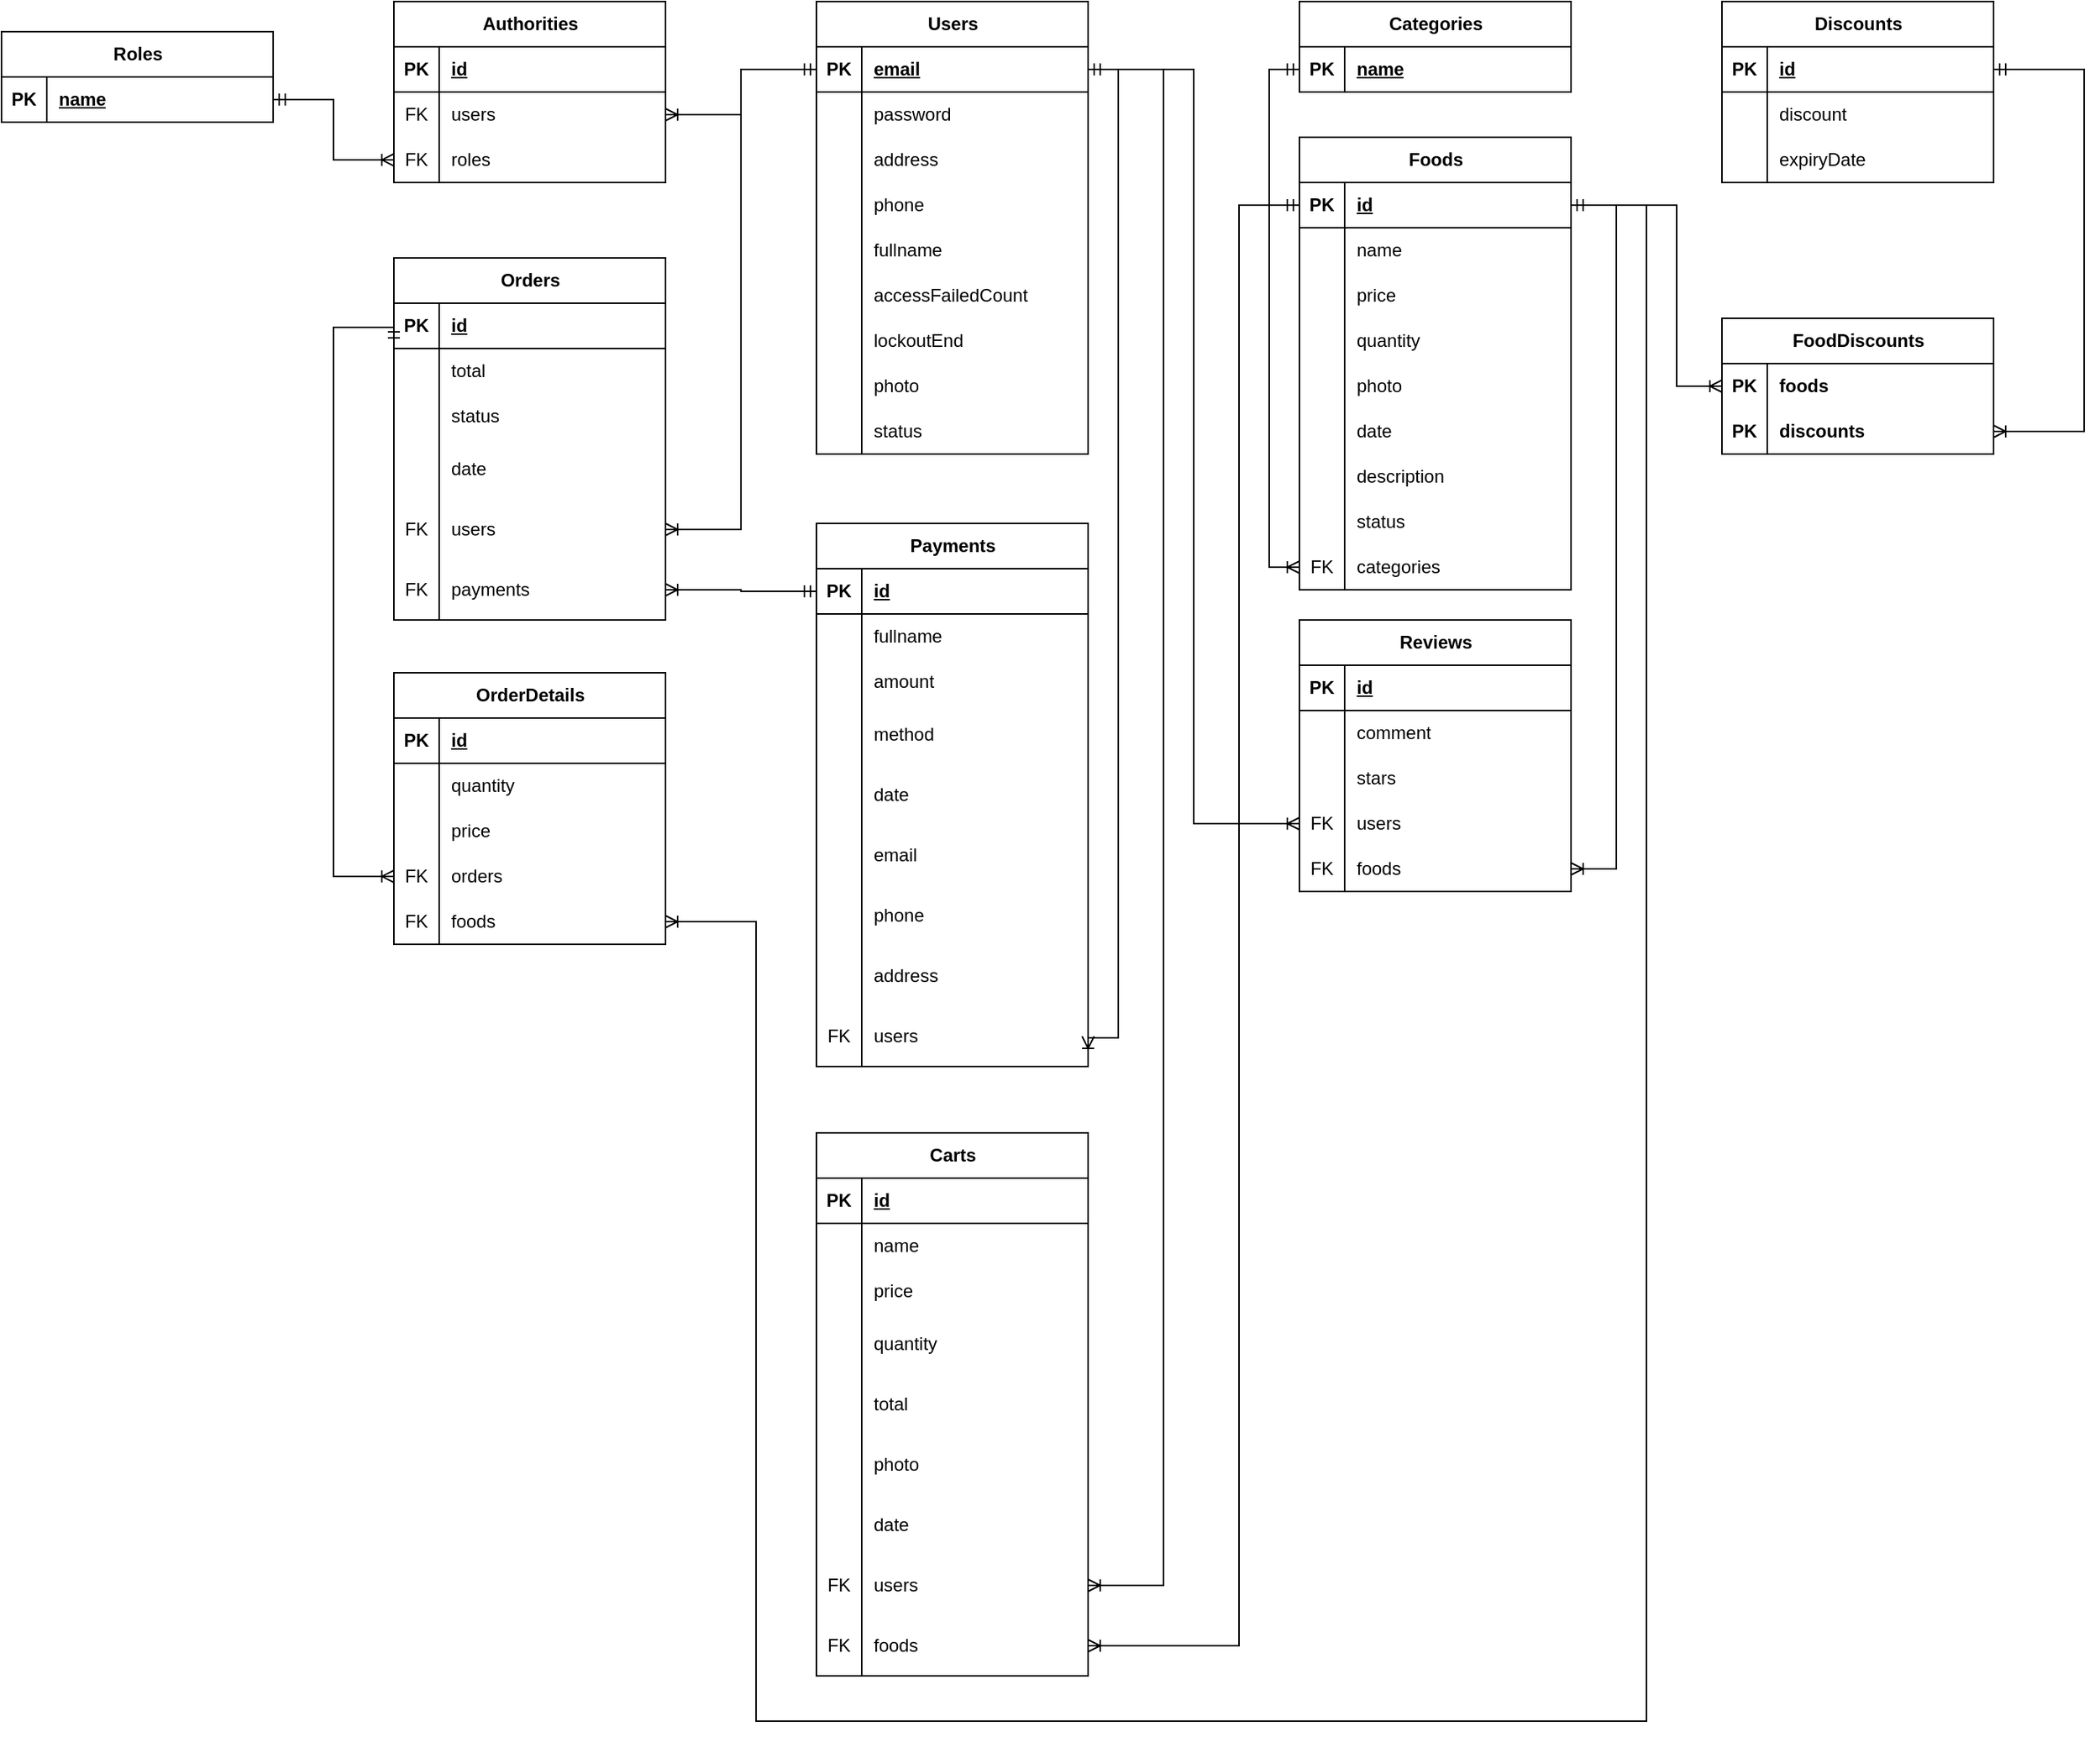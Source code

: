 <mxfile version="25.0.3" pages="2">
  <diagram name="ERD" id="O89AqxLV9uhSzFRnyrTm">
    <mxGraphModel dx="1932" dy="586" grid="1" gridSize="10" guides="1" tooltips="1" connect="1" arrows="1" fold="1" page="1" pageScale="1" pageWidth="827" pageHeight="1169" math="0" shadow="0">
      <root>
        <mxCell id="0" />
        <mxCell id="1" parent="0" />
        <mxCell id="EqAMS2uMT9Ca-llQSgbX-1" value="Roles" style="shape=table;startSize=30;container=1;collapsible=1;childLayout=tableLayout;fixedRows=1;rowLines=0;fontStyle=1;align=center;resizeLast=1;html=1;" parent="1" vertex="1">
          <mxGeometry x="-260" y="20" width="180" height="60" as="geometry" />
        </mxCell>
        <mxCell id="EqAMS2uMT9Ca-llQSgbX-2" value="" style="shape=tableRow;horizontal=0;startSize=0;swimlaneHead=0;swimlaneBody=0;fillColor=none;collapsible=0;dropTarget=0;points=[[0,0.5],[1,0.5]];portConstraint=eastwest;top=0;left=0;right=0;bottom=1;" parent="EqAMS2uMT9Ca-llQSgbX-1" vertex="1">
          <mxGeometry y="30" width="180" height="30" as="geometry" />
        </mxCell>
        <mxCell id="EqAMS2uMT9Ca-llQSgbX-3" value="PK" style="shape=partialRectangle;connectable=0;fillColor=none;top=0;left=0;bottom=0;right=0;fontStyle=1;overflow=hidden;whiteSpace=wrap;html=1;" parent="EqAMS2uMT9Ca-llQSgbX-2" vertex="1">
          <mxGeometry width="30" height="30" as="geometry">
            <mxRectangle width="30" height="30" as="alternateBounds" />
          </mxGeometry>
        </mxCell>
        <mxCell id="EqAMS2uMT9Ca-llQSgbX-4" value="name" style="shape=partialRectangle;connectable=0;fillColor=none;top=0;left=0;bottom=0;right=0;align=left;spacingLeft=6;fontStyle=5;overflow=hidden;whiteSpace=wrap;html=1;" parent="EqAMS2uMT9Ca-llQSgbX-2" vertex="1">
          <mxGeometry x="30" width="150" height="30" as="geometry">
            <mxRectangle width="150" height="30" as="alternateBounds" />
          </mxGeometry>
        </mxCell>
        <mxCell id="EqAMS2uMT9Ca-llQSgbX-14" value="Users" style="shape=table;startSize=30;container=1;collapsible=1;childLayout=tableLayout;fixedRows=1;rowLines=0;fontStyle=1;align=center;resizeLast=1;html=1;" parent="1" vertex="1">
          <mxGeometry x="280" width="180" height="300" as="geometry" />
        </mxCell>
        <mxCell id="EqAMS2uMT9Ca-llQSgbX-15" value="" style="shape=tableRow;horizontal=0;startSize=0;swimlaneHead=0;swimlaneBody=0;fillColor=none;collapsible=0;dropTarget=0;points=[[0,0.5],[1,0.5]];portConstraint=eastwest;top=0;left=0;right=0;bottom=1;" parent="EqAMS2uMT9Ca-llQSgbX-14" vertex="1">
          <mxGeometry y="30" width="180" height="30" as="geometry" />
        </mxCell>
        <mxCell id="EqAMS2uMT9Ca-llQSgbX-16" value="PK" style="shape=partialRectangle;connectable=0;fillColor=none;top=0;left=0;bottom=0;right=0;fontStyle=1;overflow=hidden;whiteSpace=wrap;html=1;" parent="EqAMS2uMT9Ca-llQSgbX-15" vertex="1">
          <mxGeometry width="30" height="30" as="geometry">
            <mxRectangle width="30" height="30" as="alternateBounds" />
          </mxGeometry>
        </mxCell>
        <mxCell id="EqAMS2uMT9Ca-llQSgbX-17" value="email" style="shape=partialRectangle;connectable=0;fillColor=none;top=0;left=0;bottom=0;right=0;align=left;spacingLeft=6;fontStyle=5;overflow=hidden;whiteSpace=wrap;html=1;" parent="EqAMS2uMT9Ca-llQSgbX-15" vertex="1">
          <mxGeometry x="30" width="150" height="30" as="geometry">
            <mxRectangle width="150" height="30" as="alternateBounds" />
          </mxGeometry>
        </mxCell>
        <mxCell id="EqAMS2uMT9Ca-llQSgbX-21" value="" style="shape=tableRow;horizontal=0;startSize=0;swimlaneHead=0;swimlaneBody=0;fillColor=none;collapsible=0;dropTarget=0;points=[[0,0.5],[1,0.5]];portConstraint=eastwest;top=0;left=0;right=0;bottom=0;" parent="EqAMS2uMT9Ca-llQSgbX-14" vertex="1">
          <mxGeometry y="60" width="180" height="30" as="geometry" />
        </mxCell>
        <mxCell id="EqAMS2uMT9Ca-llQSgbX-22" value="" style="shape=partialRectangle;connectable=0;fillColor=none;top=0;left=0;bottom=0;right=0;editable=1;overflow=hidden;whiteSpace=wrap;html=1;" parent="EqAMS2uMT9Ca-llQSgbX-21" vertex="1">
          <mxGeometry width="30" height="30" as="geometry">
            <mxRectangle width="30" height="30" as="alternateBounds" />
          </mxGeometry>
        </mxCell>
        <mxCell id="EqAMS2uMT9Ca-llQSgbX-23" value="password" style="shape=partialRectangle;connectable=0;fillColor=none;top=0;left=0;bottom=0;right=0;align=left;spacingLeft=6;overflow=hidden;whiteSpace=wrap;html=1;" parent="EqAMS2uMT9Ca-llQSgbX-21" vertex="1">
          <mxGeometry x="30" width="150" height="30" as="geometry">
            <mxRectangle width="150" height="30" as="alternateBounds" />
          </mxGeometry>
        </mxCell>
        <mxCell id="EqAMS2uMT9Ca-llQSgbX-24" value="" style="shape=tableRow;horizontal=0;startSize=0;swimlaneHead=0;swimlaneBody=0;fillColor=none;collapsible=0;dropTarget=0;points=[[0,0.5],[1,0.5]];portConstraint=eastwest;top=0;left=0;right=0;bottom=0;" parent="EqAMS2uMT9Ca-llQSgbX-14" vertex="1">
          <mxGeometry y="90" width="180" height="30" as="geometry" />
        </mxCell>
        <mxCell id="EqAMS2uMT9Ca-llQSgbX-25" value="" style="shape=partialRectangle;connectable=0;fillColor=none;top=0;left=0;bottom=0;right=0;editable=1;overflow=hidden;whiteSpace=wrap;html=1;" parent="EqAMS2uMT9Ca-llQSgbX-24" vertex="1">
          <mxGeometry width="30" height="30" as="geometry">
            <mxRectangle width="30" height="30" as="alternateBounds" />
          </mxGeometry>
        </mxCell>
        <mxCell id="EqAMS2uMT9Ca-llQSgbX-26" value="address" style="shape=partialRectangle;connectable=0;fillColor=none;top=0;left=0;bottom=0;right=0;align=left;spacingLeft=6;overflow=hidden;whiteSpace=wrap;html=1;" parent="EqAMS2uMT9Ca-llQSgbX-24" vertex="1">
          <mxGeometry x="30" width="150" height="30" as="geometry">
            <mxRectangle width="150" height="30" as="alternateBounds" />
          </mxGeometry>
        </mxCell>
        <mxCell id="EqAMS2uMT9Ca-llQSgbX-106" value="" style="shape=tableRow;horizontal=0;startSize=0;swimlaneHead=0;swimlaneBody=0;fillColor=none;collapsible=0;dropTarget=0;points=[[0,0.5],[1,0.5]];portConstraint=eastwest;top=0;left=0;right=0;bottom=0;" parent="EqAMS2uMT9Ca-llQSgbX-14" vertex="1">
          <mxGeometry y="120" width="180" height="30" as="geometry" />
        </mxCell>
        <mxCell id="EqAMS2uMT9Ca-llQSgbX-107" value="" style="shape=partialRectangle;connectable=0;fillColor=none;top=0;left=0;bottom=0;right=0;editable=1;overflow=hidden;whiteSpace=wrap;html=1;" parent="EqAMS2uMT9Ca-llQSgbX-106" vertex="1">
          <mxGeometry width="30" height="30" as="geometry">
            <mxRectangle width="30" height="30" as="alternateBounds" />
          </mxGeometry>
        </mxCell>
        <mxCell id="EqAMS2uMT9Ca-llQSgbX-108" value="phone" style="shape=partialRectangle;connectable=0;fillColor=none;top=0;left=0;bottom=0;right=0;align=left;spacingLeft=6;overflow=hidden;whiteSpace=wrap;html=1;" parent="EqAMS2uMT9Ca-llQSgbX-106" vertex="1">
          <mxGeometry x="30" width="150" height="30" as="geometry">
            <mxRectangle width="150" height="30" as="alternateBounds" />
          </mxGeometry>
        </mxCell>
        <mxCell id="SgVYNU1JQTBj0jb24-10-74" value="" style="shape=tableRow;horizontal=0;startSize=0;swimlaneHead=0;swimlaneBody=0;fillColor=none;collapsible=0;dropTarget=0;points=[[0,0.5],[1,0.5]];portConstraint=eastwest;top=0;left=0;right=0;bottom=0;" parent="EqAMS2uMT9Ca-llQSgbX-14" vertex="1">
          <mxGeometry y="150" width="180" height="30" as="geometry" />
        </mxCell>
        <mxCell id="SgVYNU1JQTBj0jb24-10-75" value="" style="shape=partialRectangle;connectable=0;fillColor=none;top=0;left=0;bottom=0;right=0;editable=1;overflow=hidden;whiteSpace=wrap;html=1;" parent="SgVYNU1JQTBj0jb24-10-74" vertex="1">
          <mxGeometry width="30" height="30" as="geometry">
            <mxRectangle width="30" height="30" as="alternateBounds" />
          </mxGeometry>
        </mxCell>
        <mxCell id="SgVYNU1JQTBj0jb24-10-76" value="fullname" style="shape=partialRectangle;connectable=0;fillColor=none;top=0;left=0;bottom=0;right=0;align=left;spacingLeft=6;overflow=hidden;whiteSpace=wrap;html=1;" parent="SgVYNU1JQTBj0jb24-10-74" vertex="1">
          <mxGeometry x="30" width="150" height="30" as="geometry">
            <mxRectangle width="150" height="30" as="alternateBounds" />
          </mxGeometry>
        </mxCell>
        <mxCell id="EqAMS2uMT9Ca-llQSgbX-109" value="" style="shape=tableRow;horizontal=0;startSize=0;swimlaneHead=0;swimlaneBody=0;fillColor=none;collapsible=0;dropTarget=0;points=[[0,0.5],[1,0.5]];portConstraint=eastwest;top=0;left=0;right=0;bottom=0;" parent="EqAMS2uMT9Ca-llQSgbX-14" vertex="1">
          <mxGeometry y="180" width="180" height="30" as="geometry" />
        </mxCell>
        <mxCell id="EqAMS2uMT9Ca-llQSgbX-110" value="" style="shape=partialRectangle;connectable=0;fillColor=none;top=0;left=0;bottom=0;right=0;editable=1;overflow=hidden;whiteSpace=wrap;html=1;" parent="EqAMS2uMT9Ca-llQSgbX-109" vertex="1">
          <mxGeometry width="30" height="30" as="geometry">
            <mxRectangle width="30" height="30" as="alternateBounds" />
          </mxGeometry>
        </mxCell>
        <mxCell id="EqAMS2uMT9Ca-llQSgbX-111" value="accessFailedCount" style="shape=partialRectangle;connectable=0;fillColor=none;top=0;left=0;bottom=0;right=0;align=left;spacingLeft=6;overflow=hidden;whiteSpace=wrap;html=1;" parent="EqAMS2uMT9Ca-llQSgbX-109" vertex="1">
          <mxGeometry x="30" width="150" height="30" as="geometry">
            <mxRectangle width="150" height="30" as="alternateBounds" />
          </mxGeometry>
        </mxCell>
        <mxCell id="SgVYNU1JQTBj0jb24-10-58" value="" style="shape=tableRow;horizontal=0;startSize=0;swimlaneHead=0;swimlaneBody=0;fillColor=none;collapsible=0;dropTarget=0;points=[[0,0.5],[1,0.5]];portConstraint=eastwest;top=0;left=0;right=0;bottom=0;" parent="EqAMS2uMT9Ca-llQSgbX-14" vertex="1">
          <mxGeometry y="210" width="180" height="30" as="geometry" />
        </mxCell>
        <mxCell id="SgVYNU1JQTBj0jb24-10-59" value="" style="shape=partialRectangle;connectable=0;fillColor=none;top=0;left=0;bottom=0;right=0;editable=1;overflow=hidden;whiteSpace=wrap;html=1;" parent="SgVYNU1JQTBj0jb24-10-58" vertex="1">
          <mxGeometry width="30" height="30" as="geometry">
            <mxRectangle width="30" height="30" as="alternateBounds" />
          </mxGeometry>
        </mxCell>
        <mxCell id="SgVYNU1JQTBj0jb24-10-60" value="lockoutEnd" style="shape=partialRectangle;connectable=0;fillColor=none;top=0;left=0;bottom=0;right=0;align=left;spacingLeft=6;overflow=hidden;whiteSpace=wrap;html=1;" parent="SgVYNU1JQTBj0jb24-10-58" vertex="1">
          <mxGeometry x="30" width="150" height="30" as="geometry">
            <mxRectangle width="150" height="30" as="alternateBounds" />
          </mxGeometry>
        </mxCell>
        <mxCell id="SgVYNU1JQTBj0jb24-10-61" value="" style="shape=tableRow;horizontal=0;startSize=0;swimlaneHead=0;swimlaneBody=0;fillColor=none;collapsible=0;dropTarget=0;points=[[0,0.5],[1,0.5]];portConstraint=eastwest;top=0;left=0;right=0;bottom=0;" parent="EqAMS2uMT9Ca-llQSgbX-14" vertex="1">
          <mxGeometry y="240" width="180" height="30" as="geometry" />
        </mxCell>
        <mxCell id="SgVYNU1JQTBj0jb24-10-62" value="" style="shape=partialRectangle;connectable=0;fillColor=none;top=0;left=0;bottom=0;right=0;editable=1;overflow=hidden;whiteSpace=wrap;html=1;" parent="SgVYNU1JQTBj0jb24-10-61" vertex="1">
          <mxGeometry width="30" height="30" as="geometry">
            <mxRectangle width="30" height="30" as="alternateBounds" />
          </mxGeometry>
        </mxCell>
        <mxCell id="SgVYNU1JQTBj0jb24-10-63" value="photo" style="shape=partialRectangle;connectable=0;fillColor=none;top=0;left=0;bottom=0;right=0;align=left;spacingLeft=6;overflow=hidden;whiteSpace=wrap;html=1;" parent="SgVYNU1JQTBj0jb24-10-61" vertex="1">
          <mxGeometry x="30" width="150" height="30" as="geometry">
            <mxRectangle width="150" height="30" as="alternateBounds" />
          </mxGeometry>
        </mxCell>
        <mxCell id="SgVYNU1JQTBj0jb24-10-66" value="" style="shape=tableRow;horizontal=0;startSize=0;swimlaneHead=0;swimlaneBody=0;fillColor=none;collapsible=0;dropTarget=0;points=[[0,0.5],[1,0.5]];portConstraint=eastwest;top=0;left=0;right=0;bottom=0;" parent="EqAMS2uMT9Ca-llQSgbX-14" vertex="1">
          <mxGeometry y="270" width="180" height="30" as="geometry" />
        </mxCell>
        <mxCell id="SgVYNU1JQTBj0jb24-10-67" value="" style="shape=partialRectangle;connectable=0;fillColor=none;top=0;left=0;bottom=0;right=0;editable=1;overflow=hidden;whiteSpace=wrap;html=1;" parent="SgVYNU1JQTBj0jb24-10-66" vertex="1">
          <mxGeometry width="30" height="30" as="geometry">
            <mxRectangle width="30" height="30" as="alternateBounds" />
          </mxGeometry>
        </mxCell>
        <mxCell id="SgVYNU1JQTBj0jb24-10-68" value="status" style="shape=partialRectangle;connectable=0;fillColor=none;top=0;left=0;bottom=0;right=0;align=left;spacingLeft=6;overflow=hidden;whiteSpace=wrap;html=1;" parent="SgVYNU1JQTBj0jb24-10-66" vertex="1">
          <mxGeometry x="30" width="150" height="30" as="geometry">
            <mxRectangle width="150" height="30" as="alternateBounds" />
          </mxGeometry>
        </mxCell>
        <mxCell id="EqAMS2uMT9Ca-llQSgbX-27" value="Categories" style="shape=table;startSize=30;container=1;collapsible=1;childLayout=tableLayout;fixedRows=1;rowLines=0;fontStyle=1;align=center;resizeLast=1;html=1;" parent="1" vertex="1">
          <mxGeometry x="600" width="180" height="60" as="geometry" />
        </mxCell>
        <mxCell id="EqAMS2uMT9Ca-llQSgbX-28" value="" style="shape=tableRow;horizontal=0;startSize=0;swimlaneHead=0;swimlaneBody=0;fillColor=none;collapsible=0;dropTarget=0;points=[[0,0.5],[1,0.5]];portConstraint=eastwest;top=0;left=0;right=0;bottom=1;" parent="EqAMS2uMT9Ca-llQSgbX-27" vertex="1">
          <mxGeometry y="30" width="180" height="30" as="geometry" />
        </mxCell>
        <mxCell id="EqAMS2uMT9Ca-llQSgbX-29" value="PK" style="shape=partialRectangle;connectable=0;fillColor=none;top=0;left=0;bottom=0;right=0;fontStyle=1;overflow=hidden;whiteSpace=wrap;html=1;" parent="EqAMS2uMT9Ca-llQSgbX-28" vertex="1">
          <mxGeometry width="30" height="30" as="geometry">
            <mxRectangle width="30" height="30" as="alternateBounds" />
          </mxGeometry>
        </mxCell>
        <mxCell id="EqAMS2uMT9Ca-llQSgbX-30" value="name" style="shape=partialRectangle;connectable=0;fillColor=none;top=0;left=0;bottom=0;right=0;align=left;spacingLeft=6;fontStyle=5;overflow=hidden;whiteSpace=wrap;html=1;" parent="EqAMS2uMT9Ca-llQSgbX-28" vertex="1">
          <mxGeometry x="30" width="150" height="30" as="geometry">
            <mxRectangle width="150" height="30" as="alternateBounds" />
          </mxGeometry>
        </mxCell>
        <mxCell id="EqAMS2uMT9Ca-llQSgbX-41" value="Foods" style="shape=table;startSize=30;container=1;collapsible=1;childLayout=tableLayout;fixedRows=1;rowLines=0;fontStyle=1;align=center;resizeLast=1;html=1;" parent="1" vertex="1">
          <mxGeometry x="600" y="90" width="180" height="300" as="geometry" />
        </mxCell>
        <mxCell id="EqAMS2uMT9Ca-llQSgbX-42" value="" style="shape=tableRow;horizontal=0;startSize=0;swimlaneHead=0;swimlaneBody=0;fillColor=none;collapsible=0;dropTarget=0;points=[[0,0.5],[1,0.5]];portConstraint=eastwest;top=0;left=0;right=0;bottom=1;" parent="EqAMS2uMT9Ca-llQSgbX-41" vertex="1">
          <mxGeometry y="30" width="180" height="30" as="geometry" />
        </mxCell>
        <mxCell id="EqAMS2uMT9Ca-llQSgbX-43" value="PK" style="shape=partialRectangle;connectable=0;fillColor=none;top=0;left=0;bottom=0;right=0;fontStyle=1;overflow=hidden;whiteSpace=wrap;html=1;" parent="EqAMS2uMT9Ca-llQSgbX-42" vertex="1">
          <mxGeometry width="30" height="30" as="geometry">
            <mxRectangle width="30" height="30" as="alternateBounds" />
          </mxGeometry>
        </mxCell>
        <mxCell id="EqAMS2uMT9Ca-llQSgbX-44" value="id" style="shape=partialRectangle;connectable=0;fillColor=none;top=0;left=0;bottom=0;right=0;align=left;spacingLeft=6;fontStyle=5;overflow=hidden;whiteSpace=wrap;html=1;" parent="EqAMS2uMT9Ca-llQSgbX-42" vertex="1">
          <mxGeometry x="30" width="150" height="30" as="geometry">
            <mxRectangle width="150" height="30" as="alternateBounds" />
          </mxGeometry>
        </mxCell>
        <mxCell id="EqAMS2uMT9Ca-llQSgbX-45" value="" style="shape=tableRow;horizontal=0;startSize=0;swimlaneHead=0;swimlaneBody=0;fillColor=none;collapsible=0;dropTarget=0;points=[[0,0.5],[1,0.5]];portConstraint=eastwest;top=0;left=0;right=0;bottom=0;" parent="EqAMS2uMT9Ca-llQSgbX-41" vertex="1">
          <mxGeometry y="60" width="180" height="30" as="geometry" />
        </mxCell>
        <mxCell id="EqAMS2uMT9Ca-llQSgbX-46" value="" style="shape=partialRectangle;connectable=0;fillColor=none;top=0;left=0;bottom=0;right=0;editable=1;overflow=hidden;whiteSpace=wrap;html=1;" parent="EqAMS2uMT9Ca-llQSgbX-45" vertex="1">
          <mxGeometry width="30" height="30" as="geometry">
            <mxRectangle width="30" height="30" as="alternateBounds" />
          </mxGeometry>
        </mxCell>
        <mxCell id="EqAMS2uMT9Ca-llQSgbX-47" value="name" style="shape=partialRectangle;connectable=0;fillColor=none;top=0;left=0;bottom=0;right=0;align=left;spacingLeft=6;overflow=hidden;whiteSpace=wrap;html=1;" parent="EqAMS2uMT9Ca-llQSgbX-45" vertex="1">
          <mxGeometry x="30" width="150" height="30" as="geometry">
            <mxRectangle width="150" height="30" as="alternateBounds" />
          </mxGeometry>
        </mxCell>
        <mxCell id="EqAMS2uMT9Ca-llQSgbX-48" value="" style="shape=tableRow;horizontal=0;startSize=0;swimlaneHead=0;swimlaneBody=0;fillColor=none;collapsible=0;dropTarget=0;points=[[0,0.5],[1,0.5]];portConstraint=eastwest;top=0;left=0;right=0;bottom=0;" parent="EqAMS2uMT9Ca-llQSgbX-41" vertex="1">
          <mxGeometry y="90" width="180" height="30" as="geometry" />
        </mxCell>
        <mxCell id="EqAMS2uMT9Ca-llQSgbX-49" value="" style="shape=partialRectangle;connectable=0;fillColor=none;top=0;left=0;bottom=0;right=0;editable=1;overflow=hidden;whiteSpace=wrap;html=1;" parent="EqAMS2uMT9Ca-llQSgbX-48" vertex="1">
          <mxGeometry width="30" height="30" as="geometry">
            <mxRectangle width="30" height="30" as="alternateBounds" />
          </mxGeometry>
        </mxCell>
        <mxCell id="EqAMS2uMT9Ca-llQSgbX-50" value="price" style="shape=partialRectangle;connectable=0;fillColor=none;top=0;left=0;bottom=0;right=0;align=left;spacingLeft=6;overflow=hidden;whiteSpace=wrap;html=1;" parent="EqAMS2uMT9Ca-llQSgbX-48" vertex="1">
          <mxGeometry x="30" width="150" height="30" as="geometry">
            <mxRectangle width="150" height="30" as="alternateBounds" />
          </mxGeometry>
        </mxCell>
        <mxCell id="SgVYNU1JQTBj0jb24-10-48" value="" style="shape=tableRow;horizontal=0;startSize=0;swimlaneHead=0;swimlaneBody=0;fillColor=none;collapsible=0;dropTarget=0;points=[[0,0.5],[1,0.5]];portConstraint=eastwest;top=0;left=0;right=0;bottom=0;" parent="EqAMS2uMT9Ca-llQSgbX-41" vertex="1">
          <mxGeometry y="120" width="180" height="30" as="geometry" />
        </mxCell>
        <mxCell id="SgVYNU1JQTBj0jb24-10-49" value="" style="shape=partialRectangle;connectable=0;fillColor=none;top=0;left=0;bottom=0;right=0;editable=1;overflow=hidden;whiteSpace=wrap;html=1;" parent="SgVYNU1JQTBj0jb24-10-48" vertex="1">
          <mxGeometry width="30" height="30" as="geometry">
            <mxRectangle width="30" height="30" as="alternateBounds" />
          </mxGeometry>
        </mxCell>
        <mxCell id="SgVYNU1JQTBj0jb24-10-50" value="quantity" style="shape=partialRectangle;connectable=0;fillColor=none;top=0;left=0;bottom=0;right=0;align=left;spacingLeft=6;overflow=hidden;whiteSpace=wrap;html=1;" parent="SgVYNU1JQTBj0jb24-10-48" vertex="1">
          <mxGeometry x="30" width="150" height="30" as="geometry">
            <mxRectangle width="150" height="30" as="alternateBounds" />
          </mxGeometry>
        </mxCell>
        <mxCell id="EqAMS2uMT9Ca-llQSgbX-51" value="" style="shape=tableRow;horizontal=0;startSize=0;swimlaneHead=0;swimlaneBody=0;fillColor=none;collapsible=0;dropTarget=0;points=[[0,0.5],[1,0.5]];portConstraint=eastwest;top=0;left=0;right=0;bottom=0;" parent="EqAMS2uMT9Ca-llQSgbX-41" vertex="1">
          <mxGeometry y="150" width="180" height="30" as="geometry" />
        </mxCell>
        <mxCell id="EqAMS2uMT9Ca-llQSgbX-52" value="" style="shape=partialRectangle;connectable=0;fillColor=none;top=0;left=0;bottom=0;right=0;editable=1;overflow=hidden;whiteSpace=wrap;html=1;" parent="EqAMS2uMT9Ca-llQSgbX-51" vertex="1">
          <mxGeometry width="30" height="30" as="geometry">
            <mxRectangle width="30" height="30" as="alternateBounds" />
          </mxGeometry>
        </mxCell>
        <mxCell id="EqAMS2uMT9Ca-llQSgbX-53" value="photo" style="shape=partialRectangle;connectable=0;fillColor=none;top=0;left=0;bottom=0;right=0;align=left;spacingLeft=6;overflow=hidden;whiteSpace=wrap;html=1;" parent="EqAMS2uMT9Ca-llQSgbX-51" vertex="1">
          <mxGeometry x="30" width="150" height="30" as="geometry">
            <mxRectangle width="150" height="30" as="alternateBounds" />
          </mxGeometry>
        </mxCell>
        <mxCell id="SgVYNU1JQTBj0jb24-10-52" value="" style="shape=tableRow;horizontal=0;startSize=0;swimlaneHead=0;swimlaneBody=0;fillColor=none;collapsible=0;dropTarget=0;points=[[0,0.5],[1,0.5]];portConstraint=eastwest;top=0;left=0;right=0;bottom=0;" parent="EqAMS2uMT9Ca-llQSgbX-41" vertex="1">
          <mxGeometry y="180" width="180" height="30" as="geometry" />
        </mxCell>
        <mxCell id="SgVYNU1JQTBj0jb24-10-53" value="" style="shape=partialRectangle;connectable=0;fillColor=none;top=0;left=0;bottom=0;right=0;editable=1;overflow=hidden;whiteSpace=wrap;html=1;" parent="SgVYNU1JQTBj0jb24-10-52" vertex="1">
          <mxGeometry width="30" height="30" as="geometry">
            <mxRectangle width="30" height="30" as="alternateBounds" />
          </mxGeometry>
        </mxCell>
        <mxCell id="SgVYNU1JQTBj0jb24-10-54" value="date" style="shape=partialRectangle;connectable=0;fillColor=none;top=0;left=0;bottom=0;right=0;align=left;spacingLeft=6;overflow=hidden;whiteSpace=wrap;html=1;" parent="SgVYNU1JQTBj0jb24-10-52" vertex="1">
          <mxGeometry x="30" width="150" height="30" as="geometry">
            <mxRectangle width="150" height="30" as="alternateBounds" />
          </mxGeometry>
        </mxCell>
        <mxCell id="EqAMS2uMT9Ca-llQSgbX-117" value="" style="shape=tableRow;horizontal=0;startSize=0;swimlaneHead=0;swimlaneBody=0;fillColor=none;collapsible=0;dropTarget=0;points=[[0,0.5],[1,0.5]];portConstraint=eastwest;top=0;left=0;right=0;bottom=0;" parent="EqAMS2uMT9Ca-llQSgbX-41" vertex="1">
          <mxGeometry y="210" width="180" height="30" as="geometry" />
        </mxCell>
        <mxCell id="EqAMS2uMT9Ca-llQSgbX-118" value="" style="shape=partialRectangle;connectable=0;fillColor=none;top=0;left=0;bottom=0;right=0;editable=1;overflow=hidden;whiteSpace=wrap;html=1;" parent="EqAMS2uMT9Ca-llQSgbX-117" vertex="1">
          <mxGeometry width="30" height="30" as="geometry">
            <mxRectangle width="30" height="30" as="alternateBounds" />
          </mxGeometry>
        </mxCell>
        <mxCell id="EqAMS2uMT9Ca-llQSgbX-119" value="description" style="shape=partialRectangle;connectable=0;fillColor=none;top=0;left=0;bottom=0;right=0;align=left;spacingLeft=6;overflow=hidden;whiteSpace=wrap;html=1;" parent="EqAMS2uMT9Ca-llQSgbX-117" vertex="1">
          <mxGeometry x="30" width="150" height="30" as="geometry">
            <mxRectangle width="150" height="30" as="alternateBounds" />
          </mxGeometry>
        </mxCell>
        <mxCell id="hSRlDZ0dCltx0tw_Xauo-1" value="" style="shape=tableRow;horizontal=0;startSize=0;swimlaneHead=0;swimlaneBody=0;fillColor=none;collapsible=0;dropTarget=0;points=[[0,0.5],[1,0.5]];portConstraint=eastwest;top=0;left=0;right=0;bottom=0;" parent="EqAMS2uMT9Ca-llQSgbX-41" vertex="1">
          <mxGeometry y="240" width="180" height="30" as="geometry" />
        </mxCell>
        <mxCell id="hSRlDZ0dCltx0tw_Xauo-2" value="" style="shape=partialRectangle;connectable=0;fillColor=none;top=0;left=0;bottom=0;right=0;editable=1;overflow=hidden;whiteSpace=wrap;html=1;" parent="hSRlDZ0dCltx0tw_Xauo-1" vertex="1">
          <mxGeometry width="30" height="30" as="geometry">
            <mxRectangle width="30" height="30" as="alternateBounds" />
          </mxGeometry>
        </mxCell>
        <mxCell id="hSRlDZ0dCltx0tw_Xauo-3" value="status" style="shape=partialRectangle;connectable=0;fillColor=none;top=0;left=0;bottom=0;right=0;align=left;spacingLeft=6;overflow=hidden;whiteSpace=wrap;html=1;" parent="hSRlDZ0dCltx0tw_Xauo-1" vertex="1">
          <mxGeometry x="30" width="150" height="30" as="geometry">
            <mxRectangle width="150" height="30" as="alternateBounds" />
          </mxGeometry>
        </mxCell>
        <mxCell id="EqAMS2uMT9Ca-llQSgbX-120" value="" style="shape=tableRow;horizontal=0;startSize=0;swimlaneHead=0;swimlaneBody=0;fillColor=none;collapsible=0;dropTarget=0;points=[[0,0.5],[1,0.5]];portConstraint=eastwest;top=0;left=0;right=0;bottom=0;" parent="EqAMS2uMT9Ca-llQSgbX-41" vertex="1">
          <mxGeometry y="270" width="180" height="30" as="geometry" />
        </mxCell>
        <mxCell id="EqAMS2uMT9Ca-llQSgbX-121" value="FK" style="shape=partialRectangle;connectable=0;fillColor=none;top=0;left=0;bottom=0;right=0;editable=1;overflow=hidden;whiteSpace=wrap;html=1;" parent="EqAMS2uMT9Ca-llQSgbX-120" vertex="1">
          <mxGeometry width="30" height="30" as="geometry">
            <mxRectangle width="30" height="30" as="alternateBounds" />
          </mxGeometry>
        </mxCell>
        <mxCell id="EqAMS2uMT9Ca-llQSgbX-122" value="categories" style="shape=partialRectangle;connectable=0;fillColor=none;top=0;left=0;bottom=0;right=0;align=left;spacingLeft=6;overflow=hidden;whiteSpace=wrap;html=1;" parent="EqAMS2uMT9Ca-llQSgbX-120" vertex="1">
          <mxGeometry x="30" width="150" height="30" as="geometry">
            <mxRectangle width="150" height="30" as="alternateBounds" />
          </mxGeometry>
        </mxCell>
        <mxCell id="EqAMS2uMT9Ca-llQSgbX-54" value="Reviews" style="shape=table;startSize=30;container=1;collapsible=1;childLayout=tableLayout;fixedRows=1;rowLines=0;fontStyle=1;align=center;resizeLast=1;html=1;" parent="1" vertex="1">
          <mxGeometry x="600" y="410" width="180" height="180" as="geometry" />
        </mxCell>
        <mxCell id="EqAMS2uMT9Ca-llQSgbX-55" value="" style="shape=tableRow;horizontal=0;startSize=0;swimlaneHead=0;swimlaneBody=0;fillColor=none;collapsible=0;dropTarget=0;points=[[0,0.5],[1,0.5]];portConstraint=eastwest;top=0;left=0;right=0;bottom=1;" parent="EqAMS2uMT9Ca-llQSgbX-54" vertex="1">
          <mxGeometry y="30" width="180" height="30" as="geometry" />
        </mxCell>
        <mxCell id="EqAMS2uMT9Ca-llQSgbX-56" value="PK" style="shape=partialRectangle;connectable=0;fillColor=none;top=0;left=0;bottom=0;right=0;fontStyle=1;overflow=hidden;whiteSpace=wrap;html=1;" parent="EqAMS2uMT9Ca-llQSgbX-55" vertex="1">
          <mxGeometry width="30" height="30" as="geometry">
            <mxRectangle width="30" height="30" as="alternateBounds" />
          </mxGeometry>
        </mxCell>
        <mxCell id="EqAMS2uMT9Ca-llQSgbX-57" value="id" style="shape=partialRectangle;connectable=0;fillColor=none;top=0;left=0;bottom=0;right=0;align=left;spacingLeft=6;fontStyle=5;overflow=hidden;whiteSpace=wrap;html=1;" parent="EqAMS2uMT9Ca-llQSgbX-55" vertex="1">
          <mxGeometry x="30" width="150" height="30" as="geometry">
            <mxRectangle width="150" height="30" as="alternateBounds" />
          </mxGeometry>
        </mxCell>
        <mxCell id="EqAMS2uMT9Ca-llQSgbX-58" value="" style="shape=tableRow;horizontal=0;startSize=0;swimlaneHead=0;swimlaneBody=0;fillColor=none;collapsible=0;dropTarget=0;points=[[0,0.5],[1,0.5]];portConstraint=eastwest;top=0;left=0;right=0;bottom=0;" parent="EqAMS2uMT9Ca-llQSgbX-54" vertex="1">
          <mxGeometry y="60" width="180" height="30" as="geometry" />
        </mxCell>
        <mxCell id="EqAMS2uMT9Ca-llQSgbX-59" value="" style="shape=partialRectangle;connectable=0;fillColor=none;top=0;left=0;bottom=0;right=0;editable=1;overflow=hidden;whiteSpace=wrap;html=1;" parent="EqAMS2uMT9Ca-llQSgbX-58" vertex="1">
          <mxGeometry width="30" height="30" as="geometry">
            <mxRectangle width="30" height="30" as="alternateBounds" />
          </mxGeometry>
        </mxCell>
        <mxCell id="EqAMS2uMT9Ca-llQSgbX-60" value="comment" style="shape=partialRectangle;connectable=0;fillColor=none;top=0;left=0;bottom=0;right=0;align=left;spacingLeft=6;overflow=hidden;whiteSpace=wrap;html=1;" parent="EqAMS2uMT9Ca-llQSgbX-58" vertex="1">
          <mxGeometry x="30" width="150" height="30" as="geometry">
            <mxRectangle width="150" height="30" as="alternateBounds" />
          </mxGeometry>
        </mxCell>
        <mxCell id="EqAMS2uMT9Ca-llQSgbX-61" value="" style="shape=tableRow;horizontal=0;startSize=0;swimlaneHead=0;swimlaneBody=0;fillColor=none;collapsible=0;dropTarget=0;points=[[0,0.5],[1,0.5]];portConstraint=eastwest;top=0;left=0;right=0;bottom=0;" parent="EqAMS2uMT9Ca-llQSgbX-54" vertex="1">
          <mxGeometry y="90" width="180" height="30" as="geometry" />
        </mxCell>
        <mxCell id="EqAMS2uMT9Ca-llQSgbX-62" value="" style="shape=partialRectangle;connectable=0;fillColor=none;top=0;left=0;bottom=0;right=0;editable=1;overflow=hidden;whiteSpace=wrap;html=1;" parent="EqAMS2uMT9Ca-llQSgbX-61" vertex="1">
          <mxGeometry width="30" height="30" as="geometry">
            <mxRectangle width="30" height="30" as="alternateBounds" />
          </mxGeometry>
        </mxCell>
        <mxCell id="EqAMS2uMT9Ca-llQSgbX-63" value="stars" style="shape=partialRectangle;connectable=0;fillColor=none;top=0;left=0;bottom=0;right=0;align=left;spacingLeft=6;overflow=hidden;whiteSpace=wrap;html=1;" parent="EqAMS2uMT9Ca-llQSgbX-61" vertex="1">
          <mxGeometry x="30" width="150" height="30" as="geometry">
            <mxRectangle width="150" height="30" as="alternateBounds" />
          </mxGeometry>
        </mxCell>
        <mxCell id="EqAMS2uMT9Ca-llQSgbX-64" value="" style="shape=tableRow;horizontal=0;startSize=0;swimlaneHead=0;swimlaneBody=0;fillColor=none;collapsible=0;dropTarget=0;points=[[0,0.5],[1,0.5]];portConstraint=eastwest;top=0;left=0;right=0;bottom=0;" parent="EqAMS2uMT9Ca-llQSgbX-54" vertex="1">
          <mxGeometry y="120" width="180" height="30" as="geometry" />
        </mxCell>
        <mxCell id="EqAMS2uMT9Ca-llQSgbX-65" value="FK" style="shape=partialRectangle;connectable=0;fillColor=none;top=0;left=0;bottom=0;right=0;editable=1;overflow=hidden;whiteSpace=wrap;html=1;" parent="EqAMS2uMT9Ca-llQSgbX-64" vertex="1">
          <mxGeometry width="30" height="30" as="geometry">
            <mxRectangle width="30" height="30" as="alternateBounds" />
          </mxGeometry>
        </mxCell>
        <mxCell id="EqAMS2uMT9Ca-llQSgbX-66" value="users" style="shape=partialRectangle;connectable=0;fillColor=none;top=0;left=0;bottom=0;right=0;align=left;spacingLeft=6;overflow=hidden;whiteSpace=wrap;html=1;" parent="EqAMS2uMT9Ca-llQSgbX-64" vertex="1">
          <mxGeometry x="30" width="150" height="30" as="geometry">
            <mxRectangle width="150" height="30" as="alternateBounds" />
          </mxGeometry>
        </mxCell>
        <mxCell id="EqAMS2uMT9Ca-llQSgbX-130" value="" style="shape=tableRow;horizontal=0;startSize=0;swimlaneHead=0;swimlaneBody=0;fillColor=none;collapsible=0;dropTarget=0;points=[[0,0.5],[1,0.5]];portConstraint=eastwest;top=0;left=0;right=0;bottom=0;" parent="EqAMS2uMT9Ca-llQSgbX-54" vertex="1">
          <mxGeometry y="150" width="180" height="30" as="geometry" />
        </mxCell>
        <mxCell id="EqAMS2uMT9Ca-llQSgbX-131" value="FK" style="shape=partialRectangle;connectable=0;fillColor=none;top=0;left=0;bottom=0;right=0;editable=1;overflow=hidden;whiteSpace=wrap;html=1;" parent="EqAMS2uMT9Ca-llQSgbX-130" vertex="1">
          <mxGeometry width="30" height="30" as="geometry">
            <mxRectangle width="30" height="30" as="alternateBounds" />
          </mxGeometry>
        </mxCell>
        <mxCell id="EqAMS2uMT9Ca-llQSgbX-132" value="foods" style="shape=partialRectangle;connectable=0;fillColor=none;top=0;left=0;bottom=0;right=0;align=left;spacingLeft=6;overflow=hidden;whiteSpace=wrap;html=1;" parent="EqAMS2uMT9Ca-llQSgbX-130" vertex="1">
          <mxGeometry x="30" width="150" height="30" as="geometry">
            <mxRectangle width="150" height="30" as="alternateBounds" />
          </mxGeometry>
        </mxCell>
        <mxCell id="EqAMS2uMT9Ca-llQSgbX-67" value="Orders&lt;span style=&quot;color: rgba(0, 0, 0, 0); font-family: monospace; font-size: 0px; font-weight: 400; text-align: start;&quot;&gt;%3CmxGraphModel%3E%3Croot%3E%3CmxCell%20id%3D%220%22%2F%3E%3CmxCell%20id%3D%221%22%20parent%3D%220%22%2F%3E%3CmxCell%20id%3D%222%22%20value%3D%22Roles%22%20style%3D%22shape%3Dtable%3BstartSize%3D30%3Bcontainer%3D1%3Bcollapsible%3D1%3BchildLayout%3DtableLayout%3BfixedRows%3D1%3BrowLines%3D0%3BfontStyle%3D1%3Balign%3Dcenter%3BresizeLast%3D1%3Bhtml%3D1%3B%22%20vertex%3D%221%22%20parent%3D%221%22%3E%3CmxGeometry%20x%3D%22240%22%20y%3D%22110%22%20width%3D%22180%22%20height%3D%22150%22%20as%3D%22geometry%22%2F%3E%3C%2FmxCell%3E%3CmxCell%20id%3D%223%22%20value%3D%22%22%20style%3D%22shape%3DtableRow%3Bhorizontal%3D0%3BstartSize%3D0%3BswimlaneHead%3D0%3BswimlaneBody%3D0%3BfillColor%3Dnone%3Bcollapsible%3D0%3BdropTarget%3D0%3Bpoints%3D%5B%5B0%2C0.5%5D%2C%5B1%2C0.5%5D%5D%3BportConstraint%3Deastwest%3Btop%3D0%3Bleft%3D0%3Bright%3D0%3Bbottom%3D1%3B%22%20vertex%3D%221%22%20parent%3D%222%22%3E%3CmxGeometry%20y%3D%2230%22%20width%3D%22180%22%20height%3D%2230%22%20as%3D%22geometry%22%2F%3E%3C%2FmxCell%3E%3CmxCell%20id%3D%224%22%20value%3D%22PK%22%20style%3D%22shape%3DpartialRectangle%3Bconnectable%3D0%3BfillColor%3Dnone%3Btop%3D0%3Bleft%3D0%3Bbottom%3D0%3Bright%3D0%3BfontStyle%3D1%3Boverflow%3Dhidden%3BwhiteSpace%3Dwrap%3Bhtml%3D1%3B%22%20vertex%3D%221%22%20parent%3D%223%22%3E%3CmxGeometry%20width%3D%2230%22%20height%3D%2230%22%20as%3D%22geometry%22%3E%3CmxRectangle%20width%3D%2230%22%20height%3D%2230%22%20as%3D%22alternateBounds%22%2F%3E%3C%2FmxGeometry%3E%3C%2FmxCell%3E%3CmxCell%20id%3D%225%22%20value%3D%22UniqueID%22%20style%3D%22shape%3DpartialRectangle%3Bconnectable%3D0%3BfillColor%3Dnone%3Btop%3D0%3Bleft%3D0%3Bbottom%3D0%3Bright%3D0%3Balign%3Dleft%3BspacingLeft%3D6%3BfontStyle%3D5%3Boverflow%3Dhidden%3BwhiteSpace%3Dwrap%3Bhtml%3D1%3B%22%20vertex%3D%221%22%20parent%3D%223%22%3E%3CmxGeometry%20x%3D%2230%22%20width%3D%22150%22%20height%3D%2230%22%20as%3D%22geometry%22%3E%3CmxRectangle%20width%3D%22150%22%20height%3D%2230%22%20as%3D%22alternateBounds%22%2F%3E%3C%2FmxGeometry%3E%3C%2FmxCell%3E%3CmxCell%20id%3D%226%22%20value%3D%22%22%20style%3D%22shape%3DtableRow%3Bhorizontal%3D0%3BstartSize%3D0%3BswimlaneHead%3D0%3BswimlaneBody%3D0%3BfillColor%3Dnone%3Bcollapsible%3D0%3BdropTarget%3D0%3Bpoints%3D%5B%5B0%2C0.5%5D%2C%5B1%2C0.5%5D%5D%3BportConstraint%3Deastwest%3Btop%3D0%3Bleft%3D0%3Bright%3D0%3Bbottom%3D0%3B%22%20vertex%3D%221%22%20parent%3D%222%22%3E%3CmxGeometry%20y%3D%2260%22%20width%3D%22180%22%20height%3D%2230%22%20as%3D%22geometry%22%2F%3E%3C%2FmxCell%3E%3CmxCell%20id%3D%227%22%20value%3D%22%22%20style%3D%22shape%3DpartialRectangle%3Bconnectable%3D0%3BfillColor%3Dnone%3Btop%3D0%3Bleft%3D0%3Bbottom%3D0%3Bright%3D0%3Beditable%3D1%3Boverflow%3Dhidden%3BwhiteSpace%3Dwrap%3Bhtml%3D1%3B%22%20vertex%3D%221%22%20parent%3D%226%22%3E%3CmxGeometry%20width%3D%2230%22%20height%3D%2230%22%20as%3D%22geometry%22%3E%3CmxRectangle%20width%3D%2230%22%20height%3D%2230%22%20as%3D%22alternateBounds%22%2F%3E%3C%2FmxGeometry%3E%3C%2FmxCell%3E%3CmxCell%20id%3D%228%22%20value%3D%22Row%201%22%20style%3D%22shape%3DpartialRectangle%3Bconnectable%3D0%3BfillColor%3Dnone%3Btop%3D0%3Bleft%3D0%3Bbottom%3D0%3Bright%3D0%3Balign%3Dleft%3BspacingLeft%3D6%3Boverflow%3Dhidden%3BwhiteSpace%3Dwrap%3Bhtml%3D1%3B%22%20vertex%3D%221%22%20parent%3D%226%22%3E%3CmxGeometry%20x%3D%2230%22%20width%3D%22150%22%20height%3D%2230%22%20as%3D%22geometry%22%3E%3CmxRectangle%20width%3D%22150%22%20height%3D%2230%22%20as%3D%22alternateBounds%22%2F%3E%3C%2FmxGeometry%3E%3C%2FmxCell%3E%3CmxCell%20id%3D%229%22%20value%3D%22%22%20style%3D%22shape%3DtableRow%3Bhorizontal%3D0%3BstartSize%3D0%3BswimlaneHead%3D0%3BswimlaneBody%3D0%3BfillColor%3Dnone%3Bcollapsible%3D0%3BdropTarget%3D0%3Bpoints%3D%5B%5B0%2C0.5%5D%2C%5B1%2C0.5%5D%5D%3BportConstraint%3Deastwest%3Btop%3D0%3Bleft%3D0%3Bright%3D0%3Bbottom%3D0%3B%22%20vertex%3D%221%22%20parent%3D%222%22%3E%3CmxGeometry%20y%3D%2290%22%20width%3D%22180%22%20height%3D%2230%22%20as%3D%22geometry%22%2F%3E%3C%2FmxCell%3E%3CmxCell%20id%3D%2210%22%20value%3D%22%22%20style%3D%22shape%3DpartialRectangle%3Bconnectable%3D0%3BfillColor%3Dnone%3Btop%3D0%3Bleft%3D0%3Bbottom%3D0%3Bright%3D0%3Beditable%3D1%3Boverflow%3Dhidden%3BwhiteSpace%3Dwrap%3Bhtml%3D1%3B%22%20vertex%3D%221%22%20parent%3D%229%22%3E%3CmxGeometry%20width%3D%2230%22%20height%3D%2230%22%20as%3D%22geometry%22%3E%3CmxRectangle%20width%3D%2230%22%20height%3D%2230%22%20as%3D%22alternateBounds%22%2F%3E%3C%2FmxGeometry%3E%3C%2FmxCell%3E%3CmxCell%20id%3D%2211%22%20value%3D%22Row%202%22%20style%3D%22shape%3DpartialRectangle%3Bconnectable%3D0%3BfillColor%3Dnone%3Btop%3D0%3Bleft%3D0%3Bbottom%3D0%3Bright%3D0%3Balign%3Dleft%3BspacingLeft%3D6%3Boverflow%3Dhidden%3BwhiteSpace%3Dwrap%3Bhtml%3D1%3B%22%20vertex%3D%221%22%20parent%3D%229%22%3E%3CmxGeometry%20x%3D%2230%22%20width%3D%22150%22%20height%3D%2230%22%20as%3D%22geometry%22%3E%3CmxRectangle%20width%3D%22150%22%20height%3D%2230%22%20as%3D%22alternateBounds%22%2F%3E%3C%2FmxGeometry%3E%3C%2FmxCell%3E%3CmxCell%20id%3D%2212%22%20value%3D%22%22%20style%3D%22shape%3DtableRow%3Bhorizontal%3D0%3BstartSize%3D0%3BswimlaneHead%3D0%3BswimlaneBody%3D0%3BfillColor%3Dnone%3Bcollapsible%3D0%3BdropTarget%3D0%3Bpoints%3D%5B%5B0%2C0.5%5D%2C%5B1%2C0.5%5D%5D%3BportConstraint%3Deastwest%3Btop%3D0%3Bleft%3D0%3Bright%3D0%3Bbottom%3D0%3B%22%20vertex%3D%221%22%20parent%3D%222%22%3E%3CmxGeometry%20y%3D%22120%22%20width%3D%22180%22%20height%3D%2230%22%20as%3D%22geometry%22%2F%3E%3C%2FmxCell%3E%3CmxCell%20id%3D%2213%22%20value%3D%22%22%20style%3D%22shape%3DpartialRectangle%3Bconnectable%3D0%3BfillColor%3Dnone%3Btop%3D0%3Bleft%3D0%3Bbottom%3D0%3Bright%3D0%3Beditable%3D1%3Boverflow%3Dhidden%3BwhiteSpace%3Dwrap%3Bhtml%3D1%3B%22%20vertex%3D%221%22%20parent%3D%2212%22%3E%3CmxGeometry%20width%3D%2230%22%20height%3D%2230%22%20as%3D%22geometry%22%3E%3CmxRectangle%20width%3D%2230%22%20height%3D%2230%22%20as%3D%22alternateBounds%22%2F%3E%3C%2FmxGeometry%3E%3C%2FmxCell%3E%3CmxCell%20id%3D%2214%22%20value%3D%22Row%203%22%20style%3D%22shape%3DpartialRectangle%3Bconnectable%3D0%3BfillColor%3Dnone%3Btop%3D0%3Bleft%3D0%3Bbottom%3D0%3Bright%3D0%3Balign%3Dleft%3BspacingLeft%3D6%3Boverflow%3Dhidden%3BwhiteSpace%3Dwrap%3Bhtml%3D1%3B%22%20vertex%3D%221%22%20parent%3D%2212%22%3E%3CmxGeometry%20x%3D%2230%22%20width%3D%22150%22%20height%3D%2230%22%20as%3D%22geometry%22%3E%3CmxRectangle%20width%3D%22150%22%20height%3D%2230%22%20as%3D%22alternateBounds%22%2F%3E%3C%2FmxGeometry%3E%3C%2FmxCell%3E%3C%2Froot%3E%3C%2FmxGraphModel%3E&lt;/span&gt;" style="shape=table;startSize=30;container=1;collapsible=1;childLayout=tableLayout;fixedRows=1;rowLines=0;fontStyle=1;align=center;resizeLast=1;html=1;" parent="1" vertex="1">
          <mxGeometry y="170" width="180" height="240" as="geometry" />
        </mxCell>
        <mxCell id="EqAMS2uMT9Ca-llQSgbX-68" value="" style="shape=tableRow;horizontal=0;startSize=0;swimlaneHead=0;swimlaneBody=0;fillColor=none;collapsible=0;dropTarget=0;points=[[0,0.5],[1,0.5]];portConstraint=eastwest;top=0;left=0;right=0;bottom=1;" parent="EqAMS2uMT9Ca-llQSgbX-67" vertex="1">
          <mxGeometry y="30" width="180" height="30" as="geometry" />
        </mxCell>
        <mxCell id="EqAMS2uMT9Ca-llQSgbX-69" value="PK" style="shape=partialRectangle;connectable=0;fillColor=none;top=0;left=0;bottom=0;right=0;fontStyle=1;overflow=hidden;whiteSpace=wrap;html=1;" parent="EqAMS2uMT9Ca-llQSgbX-68" vertex="1">
          <mxGeometry width="30" height="30" as="geometry">
            <mxRectangle width="30" height="30" as="alternateBounds" />
          </mxGeometry>
        </mxCell>
        <mxCell id="EqAMS2uMT9Ca-llQSgbX-70" value="id" style="shape=partialRectangle;connectable=0;fillColor=none;top=0;left=0;bottom=0;right=0;align=left;spacingLeft=6;fontStyle=5;overflow=hidden;whiteSpace=wrap;html=1;" parent="EqAMS2uMT9Ca-llQSgbX-68" vertex="1">
          <mxGeometry x="30" width="150" height="30" as="geometry">
            <mxRectangle width="150" height="30" as="alternateBounds" />
          </mxGeometry>
        </mxCell>
        <mxCell id="EqAMS2uMT9Ca-llQSgbX-71" value="" style="shape=tableRow;horizontal=0;startSize=0;swimlaneHead=0;swimlaneBody=0;fillColor=none;collapsible=0;dropTarget=0;points=[[0,0.5],[1,0.5]];portConstraint=eastwest;top=0;left=0;right=0;bottom=0;" parent="EqAMS2uMT9Ca-llQSgbX-67" vertex="1">
          <mxGeometry y="60" width="180" height="30" as="geometry" />
        </mxCell>
        <mxCell id="EqAMS2uMT9Ca-llQSgbX-72" value="" style="shape=partialRectangle;connectable=0;fillColor=none;top=0;left=0;bottom=0;right=0;editable=1;overflow=hidden;whiteSpace=wrap;html=1;" parent="EqAMS2uMT9Ca-llQSgbX-71" vertex="1">
          <mxGeometry width="30" height="30" as="geometry">
            <mxRectangle width="30" height="30" as="alternateBounds" />
          </mxGeometry>
        </mxCell>
        <mxCell id="EqAMS2uMT9Ca-llQSgbX-73" value="total" style="shape=partialRectangle;connectable=0;fillColor=none;top=0;left=0;bottom=0;right=0;align=left;spacingLeft=6;overflow=hidden;whiteSpace=wrap;html=1;" parent="EqAMS2uMT9Ca-llQSgbX-71" vertex="1">
          <mxGeometry x="30" width="150" height="30" as="geometry">
            <mxRectangle width="150" height="30" as="alternateBounds" />
          </mxGeometry>
        </mxCell>
        <mxCell id="EqAMS2uMT9Ca-llQSgbX-74" value="" style="shape=tableRow;horizontal=0;startSize=0;swimlaneHead=0;swimlaneBody=0;fillColor=none;collapsible=0;dropTarget=0;points=[[0,0.5],[1,0.5]];portConstraint=eastwest;top=0;left=0;right=0;bottom=0;" parent="EqAMS2uMT9Ca-llQSgbX-67" vertex="1">
          <mxGeometry y="90" width="180" height="30" as="geometry" />
        </mxCell>
        <mxCell id="EqAMS2uMT9Ca-llQSgbX-75" value="" style="shape=partialRectangle;connectable=0;fillColor=none;top=0;left=0;bottom=0;right=0;editable=1;overflow=hidden;whiteSpace=wrap;html=1;" parent="EqAMS2uMT9Ca-llQSgbX-74" vertex="1">
          <mxGeometry width="30" height="30" as="geometry">
            <mxRectangle width="30" height="30" as="alternateBounds" />
          </mxGeometry>
        </mxCell>
        <mxCell id="EqAMS2uMT9Ca-llQSgbX-76" value="status" style="shape=partialRectangle;connectable=0;fillColor=none;top=0;left=0;bottom=0;right=0;align=left;spacingLeft=6;overflow=hidden;whiteSpace=wrap;html=1;" parent="EqAMS2uMT9Ca-llQSgbX-74" vertex="1">
          <mxGeometry x="30" width="150" height="30" as="geometry">
            <mxRectangle width="150" height="30" as="alternateBounds" />
          </mxGeometry>
        </mxCell>
        <mxCell id="EqAMS2uMT9Ca-llQSgbX-77" value="" style="shape=tableRow;horizontal=0;startSize=0;swimlaneHead=0;swimlaneBody=0;fillColor=none;collapsible=0;dropTarget=0;points=[[0,0.5],[1,0.5]];portConstraint=eastwest;top=0;left=0;right=0;bottom=0;" parent="EqAMS2uMT9Ca-llQSgbX-67" vertex="1">
          <mxGeometry y="120" width="180" height="40" as="geometry" />
        </mxCell>
        <mxCell id="EqAMS2uMT9Ca-llQSgbX-78" value="" style="shape=partialRectangle;connectable=0;fillColor=none;top=0;left=0;bottom=0;right=0;editable=1;overflow=hidden;whiteSpace=wrap;html=1;" parent="EqAMS2uMT9Ca-llQSgbX-77" vertex="1">
          <mxGeometry width="30" height="40" as="geometry">
            <mxRectangle width="30" height="40" as="alternateBounds" />
          </mxGeometry>
        </mxCell>
        <mxCell id="EqAMS2uMT9Ca-llQSgbX-79" value="date" style="shape=partialRectangle;connectable=0;fillColor=none;top=0;left=0;bottom=0;right=0;align=left;spacingLeft=6;overflow=hidden;whiteSpace=wrap;html=1;" parent="EqAMS2uMT9Ca-llQSgbX-77" vertex="1">
          <mxGeometry x="30" width="150" height="40" as="geometry">
            <mxRectangle width="150" height="40" as="alternateBounds" />
          </mxGeometry>
        </mxCell>
        <mxCell id="EqAMS2uMT9Ca-llQSgbX-138" value="" style="shape=tableRow;horizontal=0;startSize=0;swimlaneHead=0;swimlaneBody=0;fillColor=none;collapsible=0;dropTarget=0;points=[[0,0.5],[1,0.5]];portConstraint=eastwest;top=0;left=0;right=0;bottom=0;" parent="EqAMS2uMT9Ca-llQSgbX-67" vertex="1">
          <mxGeometry y="160" width="180" height="40" as="geometry" />
        </mxCell>
        <mxCell id="EqAMS2uMT9Ca-llQSgbX-139" value="FK" style="shape=partialRectangle;connectable=0;fillColor=none;top=0;left=0;bottom=0;right=0;editable=1;overflow=hidden;whiteSpace=wrap;html=1;" parent="EqAMS2uMT9Ca-llQSgbX-138" vertex="1">
          <mxGeometry width="30" height="40" as="geometry">
            <mxRectangle width="30" height="40" as="alternateBounds" />
          </mxGeometry>
        </mxCell>
        <mxCell id="EqAMS2uMT9Ca-llQSgbX-140" value="users" style="shape=partialRectangle;connectable=0;fillColor=none;top=0;left=0;bottom=0;right=0;align=left;spacingLeft=6;overflow=hidden;whiteSpace=wrap;html=1;" parent="EqAMS2uMT9Ca-llQSgbX-138" vertex="1">
          <mxGeometry x="30" width="150" height="40" as="geometry">
            <mxRectangle width="150" height="40" as="alternateBounds" />
          </mxGeometry>
        </mxCell>
        <mxCell id="EqAMS2uMT9Ca-llQSgbX-141" value="" style="shape=tableRow;horizontal=0;startSize=0;swimlaneHead=0;swimlaneBody=0;fillColor=none;collapsible=0;dropTarget=0;points=[[0,0.5],[1,0.5]];portConstraint=eastwest;top=0;left=0;right=0;bottom=0;" parent="EqAMS2uMT9Ca-llQSgbX-67" vertex="1">
          <mxGeometry y="200" width="180" height="40" as="geometry" />
        </mxCell>
        <mxCell id="EqAMS2uMT9Ca-llQSgbX-142" value="FK" style="shape=partialRectangle;connectable=0;fillColor=none;top=0;left=0;bottom=0;right=0;editable=1;overflow=hidden;whiteSpace=wrap;html=1;" parent="EqAMS2uMT9Ca-llQSgbX-141" vertex="1">
          <mxGeometry width="30" height="40" as="geometry">
            <mxRectangle width="30" height="40" as="alternateBounds" />
          </mxGeometry>
        </mxCell>
        <mxCell id="EqAMS2uMT9Ca-llQSgbX-143" value="payments" style="shape=partialRectangle;connectable=0;fillColor=none;top=0;left=0;bottom=0;right=0;align=left;spacingLeft=6;overflow=hidden;whiteSpace=wrap;html=1;" parent="EqAMS2uMT9Ca-llQSgbX-141" vertex="1">
          <mxGeometry x="30" width="150" height="40" as="geometry">
            <mxRectangle width="150" height="40" as="alternateBounds" />
          </mxGeometry>
        </mxCell>
        <mxCell id="EqAMS2uMT9Ca-llQSgbX-80" value="OrderDetails" style="shape=table;startSize=30;container=1;collapsible=1;childLayout=tableLayout;fixedRows=1;rowLines=0;fontStyle=1;align=center;resizeLast=1;html=1;" parent="1" vertex="1">
          <mxGeometry y="445" width="180" height="180" as="geometry" />
        </mxCell>
        <mxCell id="EqAMS2uMT9Ca-llQSgbX-81" value="" style="shape=tableRow;horizontal=0;startSize=0;swimlaneHead=0;swimlaneBody=0;fillColor=none;collapsible=0;dropTarget=0;points=[[0,0.5],[1,0.5]];portConstraint=eastwest;top=0;left=0;right=0;bottom=1;" parent="EqAMS2uMT9Ca-llQSgbX-80" vertex="1">
          <mxGeometry y="30" width="180" height="30" as="geometry" />
        </mxCell>
        <mxCell id="EqAMS2uMT9Ca-llQSgbX-82" value="PK" style="shape=partialRectangle;connectable=0;fillColor=none;top=0;left=0;bottom=0;right=0;fontStyle=1;overflow=hidden;whiteSpace=wrap;html=1;" parent="EqAMS2uMT9Ca-llQSgbX-81" vertex="1">
          <mxGeometry width="30" height="30" as="geometry">
            <mxRectangle width="30" height="30" as="alternateBounds" />
          </mxGeometry>
        </mxCell>
        <mxCell id="EqAMS2uMT9Ca-llQSgbX-83" value="id" style="shape=partialRectangle;connectable=0;fillColor=none;top=0;left=0;bottom=0;right=0;align=left;spacingLeft=6;fontStyle=5;overflow=hidden;whiteSpace=wrap;html=1;" parent="EqAMS2uMT9Ca-llQSgbX-81" vertex="1">
          <mxGeometry x="30" width="150" height="30" as="geometry">
            <mxRectangle width="150" height="30" as="alternateBounds" />
          </mxGeometry>
        </mxCell>
        <mxCell id="EqAMS2uMT9Ca-llQSgbX-84" value="" style="shape=tableRow;horizontal=0;startSize=0;swimlaneHead=0;swimlaneBody=0;fillColor=none;collapsible=0;dropTarget=0;points=[[0,0.5],[1,0.5]];portConstraint=eastwest;top=0;left=0;right=0;bottom=0;" parent="EqAMS2uMT9Ca-llQSgbX-80" vertex="1">
          <mxGeometry y="60" width="180" height="30" as="geometry" />
        </mxCell>
        <mxCell id="EqAMS2uMT9Ca-llQSgbX-85" value="" style="shape=partialRectangle;connectable=0;fillColor=none;top=0;left=0;bottom=0;right=0;editable=1;overflow=hidden;whiteSpace=wrap;html=1;" parent="EqAMS2uMT9Ca-llQSgbX-84" vertex="1">
          <mxGeometry width="30" height="30" as="geometry">
            <mxRectangle width="30" height="30" as="alternateBounds" />
          </mxGeometry>
        </mxCell>
        <mxCell id="EqAMS2uMT9Ca-llQSgbX-86" value="quantity" style="shape=partialRectangle;connectable=0;fillColor=none;top=0;left=0;bottom=0;right=0;align=left;spacingLeft=6;overflow=hidden;whiteSpace=wrap;html=1;" parent="EqAMS2uMT9Ca-llQSgbX-84" vertex="1">
          <mxGeometry x="30" width="150" height="30" as="geometry">
            <mxRectangle width="150" height="30" as="alternateBounds" />
          </mxGeometry>
        </mxCell>
        <mxCell id="EqAMS2uMT9Ca-llQSgbX-87" value="" style="shape=tableRow;horizontal=0;startSize=0;swimlaneHead=0;swimlaneBody=0;fillColor=none;collapsible=0;dropTarget=0;points=[[0,0.5],[1,0.5]];portConstraint=eastwest;top=0;left=0;right=0;bottom=0;" parent="EqAMS2uMT9Ca-llQSgbX-80" vertex="1">
          <mxGeometry y="90" width="180" height="30" as="geometry" />
        </mxCell>
        <mxCell id="EqAMS2uMT9Ca-llQSgbX-88" value="" style="shape=partialRectangle;connectable=0;fillColor=none;top=0;left=0;bottom=0;right=0;editable=1;overflow=hidden;whiteSpace=wrap;html=1;" parent="EqAMS2uMT9Ca-llQSgbX-87" vertex="1">
          <mxGeometry width="30" height="30" as="geometry">
            <mxRectangle width="30" height="30" as="alternateBounds" />
          </mxGeometry>
        </mxCell>
        <mxCell id="EqAMS2uMT9Ca-llQSgbX-89" value="price" style="shape=partialRectangle;connectable=0;fillColor=none;top=0;left=0;bottom=0;right=0;align=left;spacingLeft=6;overflow=hidden;whiteSpace=wrap;html=1;" parent="EqAMS2uMT9Ca-llQSgbX-87" vertex="1">
          <mxGeometry x="30" width="150" height="30" as="geometry">
            <mxRectangle width="150" height="30" as="alternateBounds" />
          </mxGeometry>
        </mxCell>
        <mxCell id="EqAMS2uMT9Ca-llQSgbX-90" value="" style="shape=tableRow;horizontal=0;startSize=0;swimlaneHead=0;swimlaneBody=0;fillColor=none;collapsible=0;dropTarget=0;points=[[0,0.5],[1,0.5]];portConstraint=eastwest;top=0;left=0;right=0;bottom=0;" parent="EqAMS2uMT9Ca-llQSgbX-80" vertex="1">
          <mxGeometry y="120" width="180" height="30" as="geometry" />
        </mxCell>
        <mxCell id="EqAMS2uMT9Ca-llQSgbX-91" value="FK" style="shape=partialRectangle;connectable=0;fillColor=none;top=0;left=0;bottom=0;right=0;editable=1;overflow=hidden;whiteSpace=wrap;html=1;" parent="EqAMS2uMT9Ca-llQSgbX-90" vertex="1">
          <mxGeometry width="30" height="30" as="geometry">
            <mxRectangle width="30" height="30" as="alternateBounds" />
          </mxGeometry>
        </mxCell>
        <mxCell id="EqAMS2uMT9Ca-llQSgbX-92" value="orders" style="shape=partialRectangle;connectable=0;fillColor=none;top=0;left=0;bottom=0;right=0;align=left;spacingLeft=6;overflow=hidden;whiteSpace=wrap;html=1;" parent="EqAMS2uMT9Ca-llQSgbX-90" vertex="1">
          <mxGeometry x="30" width="150" height="30" as="geometry">
            <mxRectangle width="150" height="30" as="alternateBounds" />
          </mxGeometry>
        </mxCell>
        <mxCell id="EqAMS2uMT9Ca-llQSgbX-185" value="" style="shape=tableRow;horizontal=0;startSize=0;swimlaneHead=0;swimlaneBody=0;fillColor=none;collapsible=0;dropTarget=0;points=[[0,0.5],[1,0.5]];portConstraint=eastwest;top=0;left=0;right=0;bottom=0;" parent="EqAMS2uMT9Ca-llQSgbX-80" vertex="1">
          <mxGeometry y="150" width="180" height="30" as="geometry" />
        </mxCell>
        <mxCell id="EqAMS2uMT9Ca-llQSgbX-186" value="FK" style="shape=partialRectangle;connectable=0;fillColor=none;top=0;left=0;bottom=0;right=0;editable=1;overflow=hidden;whiteSpace=wrap;html=1;" parent="EqAMS2uMT9Ca-llQSgbX-185" vertex="1">
          <mxGeometry width="30" height="30" as="geometry">
            <mxRectangle width="30" height="30" as="alternateBounds" />
          </mxGeometry>
        </mxCell>
        <mxCell id="EqAMS2uMT9Ca-llQSgbX-187" value="foods" style="shape=partialRectangle;connectable=0;fillColor=none;top=0;left=0;bottom=0;right=0;align=left;spacingLeft=6;overflow=hidden;whiteSpace=wrap;html=1;" parent="EqAMS2uMT9Ca-llQSgbX-185" vertex="1">
          <mxGeometry x="30" width="150" height="30" as="geometry">
            <mxRectangle width="150" height="30" as="alternateBounds" />
          </mxGeometry>
        </mxCell>
        <mxCell id="EqAMS2uMT9Ca-llQSgbX-93" value="Discounts" style="shape=table;startSize=30;container=1;collapsible=1;childLayout=tableLayout;fixedRows=1;rowLines=0;fontStyle=1;align=center;resizeLast=1;html=1;" parent="1" vertex="1">
          <mxGeometry x="880" width="180" height="120" as="geometry" />
        </mxCell>
        <mxCell id="EqAMS2uMT9Ca-llQSgbX-94" value="" style="shape=tableRow;horizontal=0;startSize=0;swimlaneHead=0;swimlaneBody=0;fillColor=none;collapsible=0;dropTarget=0;points=[[0,0.5],[1,0.5]];portConstraint=eastwest;top=0;left=0;right=0;bottom=1;" parent="EqAMS2uMT9Ca-llQSgbX-93" vertex="1">
          <mxGeometry y="30" width="180" height="30" as="geometry" />
        </mxCell>
        <mxCell id="EqAMS2uMT9Ca-llQSgbX-95" value="PK" style="shape=partialRectangle;connectable=0;fillColor=none;top=0;left=0;bottom=0;right=0;fontStyle=1;overflow=hidden;whiteSpace=wrap;html=1;" parent="EqAMS2uMT9Ca-llQSgbX-94" vertex="1">
          <mxGeometry width="30" height="30" as="geometry">
            <mxRectangle width="30" height="30" as="alternateBounds" />
          </mxGeometry>
        </mxCell>
        <mxCell id="EqAMS2uMT9Ca-llQSgbX-96" value="id" style="shape=partialRectangle;connectable=0;fillColor=none;top=0;left=0;bottom=0;right=0;align=left;spacingLeft=6;fontStyle=5;overflow=hidden;whiteSpace=wrap;html=1;" parent="EqAMS2uMT9Ca-llQSgbX-94" vertex="1">
          <mxGeometry x="30" width="150" height="30" as="geometry">
            <mxRectangle width="150" height="30" as="alternateBounds" />
          </mxGeometry>
        </mxCell>
        <mxCell id="EqAMS2uMT9Ca-llQSgbX-100" value="" style="shape=tableRow;horizontal=0;startSize=0;swimlaneHead=0;swimlaneBody=0;fillColor=none;collapsible=0;dropTarget=0;points=[[0,0.5],[1,0.5]];portConstraint=eastwest;top=0;left=0;right=0;bottom=0;" parent="EqAMS2uMT9Ca-llQSgbX-93" vertex="1">
          <mxGeometry y="60" width="180" height="30" as="geometry" />
        </mxCell>
        <mxCell id="EqAMS2uMT9Ca-llQSgbX-101" value="" style="shape=partialRectangle;connectable=0;fillColor=none;top=0;left=0;bottom=0;right=0;editable=1;overflow=hidden;whiteSpace=wrap;html=1;" parent="EqAMS2uMT9Ca-llQSgbX-100" vertex="1">
          <mxGeometry width="30" height="30" as="geometry">
            <mxRectangle width="30" height="30" as="alternateBounds" />
          </mxGeometry>
        </mxCell>
        <mxCell id="EqAMS2uMT9Ca-llQSgbX-102" value="discount" style="shape=partialRectangle;connectable=0;fillColor=none;top=0;left=0;bottom=0;right=0;align=left;spacingLeft=6;overflow=hidden;whiteSpace=wrap;html=1;" parent="EqAMS2uMT9Ca-llQSgbX-100" vertex="1">
          <mxGeometry x="30" width="150" height="30" as="geometry">
            <mxRectangle width="150" height="30" as="alternateBounds" />
          </mxGeometry>
        </mxCell>
        <mxCell id="EqAMS2uMT9Ca-llQSgbX-103" value="" style="shape=tableRow;horizontal=0;startSize=0;swimlaneHead=0;swimlaneBody=0;fillColor=none;collapsible=0;dropTarget=0;points=[[0,0.5],[1,0.5]];portConstraint=eastwest;top=0;left=0;right=0;bottom=0;" parent="EqAMS2uMT9Ca-llQSgbX-93" vertex="1">
          <mxGeometry y="90" width="180" height="30" as="geometry" />
        </mxCell>
        <mxCell id="EqAMS2uMT9Ca-llQSgbX-104" value="" style="shape=partialRectangle;connectable=0;fillColor=none;top=0;left=0;bottom=0;right=0;editable=1;overflow=hidden;whiteSpace=wrap;html=1;" parent="EqAMS2uMT9Ca-llQSgbX-103" vertex="1">
          <mxGeometry width="30" height="30" as="geometry">
            <mxRectangle width="30" height="30" as="alternateBounds" />
          </mxGeometry>
        </mxCell>
        <mxCell id="EqAMS2uMT9Ca-llQSgbX-105" value="&lt;div&gt;expiryDate&lt;/div&gt;" style="shape=partialRectangle;connectable=0;fillColor=none;top=0;left=0;bottom=0;right=0;align=left;spacingLeft=6;overflow=hidden;whiteSpace=wrap;html=1;" parent="EqAMS2uMT9Ca-llQSgbX-103" vertex="1">
          <mxGeometry x="30" width="150" height="30" as="geometry">
            <mxRectangle width="150" height="30" as="alternateBounds" />
          </mxGeometry>
        </mxCell>
        <mxCell id="EqAMS2uMT9Ca-llQSgbX-129" value="" style="edgeStyle=orthogonalEdgeStyle;fontSize=12;html=1;endArrow=ERoneToMany;startArrow=ERmandOne;rounded=0;exitX=1;exitY=0.5;exitDx=0;exitDy=0;entryX=0;entryY=0.5;entryDx=0;entryDy=0;" parent="1" source="EqAMS2uMT9Ca-llQSgbX-15" target="EqAMS2uMT9Ca-llQSgbX-64" edge="1">
          <mxGeometry width="100" height="100" relative="1" as="geometry">
            <mxPoint x="414" y="340" as="sourcePoint" />
            <mxPoint x="530" y="520" as="targetPoint" />
            <Array as="points">
              <mxPoint x="530" y="45" />
              <mxPoint x="530" y="545" />
            </Array>
          </mxGeometry>
        </mxCell>
        <mxCell id="EqAMS2uMT9Ca-llQSgbX-133" value="" style="edgeStyle=orthogonalEdgeStyle;fontSize=12;html=1;endArrow=ERoneToMany;startArrow=ERmandOne;rounded=0;exitX=1;exitY=0.5;exitDx=0;exitDy=0;entryX=1;entryY=0.5;entryDx=0;entryDy=0;" parent="1" source="EqAMS2uMT9Ca-llQSgbX-42" target="EqAMS2uMT9Ca-llQSgbX-130" edge="1">
          <mxGeometry width="100" height="100" relative="1" as="geometry">
            <mxPoint x="340" y="300" as="sourcePoint" />
            <mxPoint x="440" y="420" as="targetPoint" />
            <Array as="points">
              <mxPoint x="810" y="135" />
              <mxPoint x="810" y="575" />
            </Array>
          </mxGeometry>
        </mxCell>
        <mxCell id="EqAMS2uMT9Ca-llQSgbX-134" value="" style="edgeStyle=orthogonalEdgeStyle;fontSize=12;html=1;endArrow=ERoneToMany;startArrow=ERmandOne;rounded=0;exitX=0;exitY=0.5;exitDx=0;exitDy=0;entryX=0;entryY=0.5;entryDx=0;entryDy=0;" parent="1" source="EqAMS2uMT9Ca-llQSgbX-28" target="EqAMS2uMT9Ca-llQSgbX-120" edge="1">
          <mxGeometry width="100" height="100" relative="1" as="geometry">
            <mxPoint x="590" y="45" as="sourcePoint" />
            <mxPoint x="590" y="355" as="targetPoint" />
            <Array as="points">
              <mxPoint x="580" y="45" />
              <mxPoint x="580" y="375" />
            </Array>
          </mxGeometry>
        </mxCell>
        <mxCell id="EqAMS2uMT9Ca-llQSgbX-157" value="Payments" style="shape=table;startSize=30;container=1;collapsible=1;childLayout=tableLayout;fixedRows=1;rowLines=0;fontStyle=1;align=center;resizeLast=1;html=1;" parent="1" vertex="1">
          <mxGeometry x="280" y="346" width="180" height="360" as="geometry" />
        </mxCell>
        <mxCell id="EqAMS2uMT9Ca-llQSgbX-158" value="" style="shape=tableRow;horizontal=0;startSize=0;swimlaneHead=0;swimlaneBody=0;fillColor=none;collapsible=0;dropTarget=0;points=[[0,0.5],[1,0.5]];portConstraint=eastwest;top=0;left=0;right=0;bottom=1;" parent="EqAMS2uMT9Ca-llQSgbX-157" vertex="1">
          <mxGeometry y="30" width="180" height="30" as="geometry" />
        </mxCell>
        <mxCell id="EqAMS2uMT9Ca-llQSgbX-159" value="PK" style="shape=partialRectangle;connectable=0;fillColor=none;top=0;left=0;bottom=0;right=0;fontStyle=1;overflow=hidden;whiteSpace=wrap;html=1;" parent="EqAMS2uMT9Ca-llQSgbX-158" vertex="1">
          <mxGeometry width="30" height="30" as="geometry">
            <mxRectangle width="30" height="30" as="alternateBounds" />
          </mxGeometry>
        </mxCell>
        <mxCell id="EqAMS2uMT9Ca-llQSgbX-160" value="id" style="shape=partialRectangle;connectable=0;fillColor=none;top=0;left=0;bottom=0;right=0;align=left;spacingLeft=6;fontStyle=5;overflow=hidden;whiteSpace=wrap;html=1;" parent="EqAMS2uMT9Ca-llQSgbX-158" vertex="1">
          <mxGeometry x="30" width="150" height="30" as="geometry">
            <mxRectangle width="150" height="30" as="alternateBounds" />
          </mxGeometry>
        </mxCell>
        <mxCell id="EqAMS2uMT9Ca-llQSgbX-161" value="" style="shape=tableRow;horizontal=0;startSize=0;swimlaneHead=0;swimlaneBody=0;fillColor=none;collapsible=0;dropTarget=0;points=[[0,0.5],[1,0.5]];portConstraint=eastwest;top=0;left=0;right=0;bottom=0;" parent="EqAMS2uMT9Ca-llQSgbX-157" vertex="1">
          <mxGeometry y="60" width="180" height="30" as="geometry" />
        </mxCell>
        <mxCell id="EqAMS2uMT9Ca-llQSgbX-162" value="" style="shape=partialRectangle;connectable=0;fillColor=none;top=0;left=0;bottom=0;right=0;editable=1;overflow=hidden;whiteSpace=wrap;html=1;" parent="EqAMS2uMT9Ca-llQSgbX-161" vertex="1">
          <mxGeometry width="30" height="30" as="geometry">
            <mxRectangle width="30" height="30" as="alternateBounds" />
          </mxGeometry>
        </mxCell>
        <mxCell id="EqAMS2uMT9Ca-llQSgbX-163" value="fullname" style="shape=partialRectangle;connectable=0;fillColor=none;top=0;left=0;bottom=0;right=0;align=left;spacingLeft=6;overflow=hidden;whiteSpace=wrap;html=1;" parent="EqAMS2uMT9Ca-llQSgbX-161" vertex="1">
          <mxGeometry x="30" width="150" height="30" as="geometry">
            <mxRectangle width="150" height="30" as="alternateBounds" />
          </mxGeometry>
        </mxCell>
        <mxCell id="EqAMS2uMT9Ca-llQSgbX-164" value="" style="shape=tableRow;horizontal=0;startSize=0;swimlaneHead=0;swimlaneBody=0;fillColor=none;collapsible=0;dropTarget=0;points=[[0,0.5],[1,0.5]];portConstraint=eastwest;top=0;left=0;right=0;bottom=0;" parent="EqAMS2uMT9Ca-llQSgbX-157" vertex="1">
          <mxGeometry y="90" width="180" height="30" as="geometry" />
        </mxCell>
        <mxCell id="EqAMS2uMT9Ca-llQSgbX-165" value="" style="shape=partialRectangle;connectable=0;fillColor=none;top=0;left=0;bottom=0;right=0;editable=1;overflow=hidden;whiteSpace=wrap;html=1;" parent="EqAMS2uMT9Ca-llQSgbX-164" vertex="1">
          <mxGeometry width="30" height="30" as="geometry">
            <mxRectangle width="30" height="30" as="alternateBounds" />
          </mxGeometry>
        </mxCell>
        <mxCell id="EqAMS2uMT9Ca-llQSgbX-166" value="amount" style="shape=partialRectangle;connectable=0;fillColor=none;top=0;left=0;bottom=0;right=0;align=left;spacingLeft=6;overflow=hidden;whiteSpace=wrap;html=1;" parent="EqAMS2uMT9Ca-llQSgbX-164" vertex="1">
          <mxGeometry x="30" width="150" height="30" as="geometry">
            <mxRectangle width="150" height="30" as="alternateBounds" />
          </mxGeometry>
        </mxCell>
        <mxCell id="EqAMS2uMT9Ca-llQSgbX-167" value="" style="shape=tableRow;horizontal=0;startSize=0;swimlaneHead=0;swimlaneBody=0;fillColor=none;collapsible=0;dropTarget=0;points=[[0,0.5],[1,0.5]];portConstraint=eastwest;top=0;left=0;right=0;bottom=0;" parent="EqAMS2uMT9Ca-llQSgbX-157" vertex="1">
          <mxGeometry y="120" width="180" height="40" as="geometry" />
        </mxCell>
        <mxCell id="EqAMS2uMT9Ca-llQSgbX-168" value="" style="shape=partialRectangle;connectable=0;fillColor=none;top=0;left=0;bottom=0;right=0;editable=1;overflow=hidden;whiteSpace=wrap;html=1;" parent="EqAMS2uMT9Ca-llQSgbX-167" vertex="1">
          <mxGeometry width="30" height="40" as="geometry">
            <mxRectangle width="30" height="40" as="alternateBounds" />
          </mxGeometry>
        </mxCell>
        <mxCell id="EqAMS2uMT9Ca-llQSgbX-169" value="method" style="shape=partialRectangle;connectable=0;fillColor=none;top=0;left=0;bottom=0;right=0;align=left;spacingLeft=6;overflow=hidden;whiteSpace=wrap;html=1;" parent="EqAMS2uMT9Ca-llQSgbX-167" vertex="1">
          <mxGeometry x="30" width="150" height="40" as="geometry">
            <mxRectangle width="150" height="40" as="alternateBounds" />
          </mxGeometry>
        </mxCell>
        <mxCell id="EqAMS2uMT9Ca-llQSgbX-170" value="" style="shape=tableRow;horizontal=0;startSize=0;swimlaneHead=0;swimlaneBody=0;fillColor=none;collapsible=0;dropTarget=0;points=[[0,0.5],[1,0.5]];portConstraint=eastwest;top=0;left=0;right=0;bottom=0;" parent="EqAMS2uMT9Ca-llQSgbX-157" vertex="1">
          <mxGeometry y="160" width="180" height="40" as="geometry" />
        </mxCell>
        <mxCell id="EqAMS2uMT9Ca-llQSgbX-171" value="" style="shape=partialRectangle;connectable=0;fillColor=none;top=0;left=0;bottom=0;right=0;editable=1;overflow=hidden;whiteSpace=wrap;html=1;" parent="EqAMS2uMT9Ca-llQSgbX-170" vertex="1">
          <mxGeometry width="30" height="40" as="geometry">
            <mxRectangle width="30" height="40" as="alternateBounds" />
          </mxGeometry>
        </mxCell>
        <mxCell id="EqAMS2uMT9Ca-llQSgbX-172" value="date" style="shape=partialRectangle;connectable=0;fillColor=none;top=0;left=0;bottom=0;right=0;align=left;spacingLeft=6;overflow=hidden;whiteSpace=wrap;html=1;" parent="EqAMS2uMT9Ca-llQSgbX-170" vertex="1">
          <mxGeometry x="30" width="150" height="40" as="geometry">
            <mxRectangle width="150" height="40" as="alternateBounds" />
          </mxGeometry>
        </mxCell>
        <mxCell id="EqAMS2uMT9Ca-llQSgbX-173" value="" style="shape=tableRow;horizontal=0;startSize=0;swimlaneHead=0;swimlaneBody=0;fillColor=none;collapsible=0;dropTarget=0;points=[[0,0.5],[1,0.5]];portConstraint=eastwest;top=0;left=0;right=0;bottom=0;" parent="EqAMS2uMT9Ca-llQSgbX-157" vertex="1">
          <mxGeometry y="200" width="180" height="40" as="geometry" />
        </mxCell>
        <mxCell id="EqAMS2uMT9Ca-llQSgbX-174" value="" style="shape=partialRectangle;connectable=0;fillColor=none;top=0;left=0;bottom=0;right=0;editable=1;overflow=hidden;whiteSpace=wrap;html=1;" parent="EqAMS2uMT9Ca-llQSgbX-173" vertex="1">
          <mxGeometry width="30" height="40" as="geometry">
            <mxRectangle width="30" height="40" as="alternateBounds" />
          </mxGeometry>
        </mxCell>
        <mxCell id="EqAMS2uMT9Ca-llQSgbX-175" value="email" style="shape=partialRectangle;connectable=0;fillColor=none;top=0;left=0;bottom=0;right=0;align=left;spacingLeft=6;overflow=hidden;whiteSpace=wrap;html=1;" parent="EqAMS2uMT9Ca-llQSgbX-173" vertex="1">
          <mxGeometry x="30" width="150" height="40" as="geometry">
            <mxRectangle width="150" height="40" as="alternateBounds" />
          </mxGeometry>
        </mxCell>
        <mxCell id="EqAMS2uMT9Ca-llQSgbX-176" value="" style="shape=tableRow;horizontal=0;startSize=0;swimlaneHead=0;swimlaneBody=0;fillColor=none;collapsible=0;dropTarget=0;points=[[0,0.5],[1,0.5]];portConstraint=eastwest;top=0;left=0;right=0;bottom=0;" parent="EqAMS2uMT9Ca-llQSgbX-157" vertex="1">
          <mxGeometry y="240" width="180" height="40" as="geometry" />
        </mxCell>
        <mxCell id="EqAMS2uMT9Ca-llQSgbX-177" value="" style="shape=partialRectangle;connectable=0;fillColor=none;top=0;left=0;bottom=0;right=0;editable=1;overflow=hidden;whiteSpace=wrap;html=1;" parent="EqAMS2uMT9Ca-llQSgbX-176" vertex="1">
          <mxGeometry width="30" height="40" as="geometry">
            <mxRectangle width="30" height="40" as="alternateBounds" />
          </mxGeometry>
        </mxCell>
        <mxCell id="EqAMS2uMT9Ca-llQSgbX-178" value="phone" style="shape=partialRectangle;connectable=0;fillColor=none;top=0;left=0;bottom=0;right=0;align=left;spacingLeft=6;overflow=hidden;whiteSpace=wrap;html=1;" parent="EqAMS2uMT9Ca-llQSgbX-176" vertex="1">
          <mxGeometry x="30" width="150" height="40" as="geometry">
            <mxRectangle width="150" height="40" as="alternateBounds" />
          </mxGeometry>
        </mxCell>
        <mxCell id="EqAMS2uMT9Ca-llQSgbX-179" value="" style="shape=tableRow;horizontal=0;startSize=0;swimlaneHead=0;swimlaneBody=0;fillColor=none;collapsible=0;dropTarget=0;points=[[0,0.5],[1,0.5]];portConstraint=eastwest;top=0;left=0;right=0;bottom=0;" parent="EqAMS2uMT9Ca-llQSgbX-157" vertex="1">
          <mxGeometry y="280" width="180" height="40" as="geometry" />
        </mxCell>
        <mxCell id="EqAMS2uMT9Ca-llQSgbX-180" value="" style="shape=partialRectangle;connectable=0;fillColor=none;top=0;left=0;bottom=0;right=0;editable=1;overflow=hidden;whiteSpace=wrap;html=1;" parent="EqAMS2uMT9Ca-llQSgbX-179" vertex="1">
          <mxGeometry width="30" height="40" as="geometry">
            <mxRectangle width="30" height="40" as="alternateBounds" />
          </mxGeometry>
        </mxCell>
        <mxCell id="EqAMS2uMT9Ca-llQSgbX-181" value="address" style="shape=partialRectangle;connectable=0;fillColor=none;top=0;left=0;bottom=0;right=0;align=left;spacingLeft=6;overflow=hidden;whiteSpace=wrap;html=1;" parent="EqAMS2uMT9Ca-llQSgbX-179" vertex="1">
          <mxGeometry x="30" width="150" height="40" as="geometry">
            <mxRectangle width="150" height="40" as="alternateBounds" />
          </mxGeometry>
        </mxCell>
        <mxCell id="EqAMS2uMT9Ca-llQSgbX-182" value="" style="shape=tableRow;horizontal=0;startSize=0;swimlaneHead=0;swimlaneBody=0;fillColor=none;collapsible=0;dropTarget=0;points=[[0,0.5],[1,0.5]];portConstraint=eastwest;top=0;left=0;right=0;bottom=0;" parent="EqAMS2uMT9Ca-llQSgbX-157" vertex="1">
          <mxGeometry y="320" width="180" height="40" as="geometry" />
        </mxCell>
        <mxCell id="EqAMS2uMT9Ca-llQSgbX-183" value="FK" style="shape=partialRectangle;connectable=0;fillColor=none;top=0;left=0;bottom=0;right=0;editable=1;overflow=hidden;whiteSpace=wrap;html=1;" parent="EqAMS2uMT9Ca-llQSgbX-182" vertex="1">
          <mxGeometry width="30" height="40" as="geometry">
            <mxRectangle width="30" height="40" as="alternateBounds" />
          </mxGeometry>
        </mxCell>
        <mxCell id="EqAMS2uMT9Ca-llQSgbX-184" value="users" style="shape=partialRectangle;connectable=0;fillColor=none;top=0;left=0;bottom=0;right=0;align=left;spacingLeft=6;overflow=hidden;whiteSpace=wrap;html=1;" parent="EqAMS2uMT9Ca-llQSgbX-182" vertex="1">
          <mxGeometry x="30" width="150" height="40" as="geometry">
            <mxRectangle width="150" height="40" as="alternateBounds" />
          </mxGeometry>
        </mxCell>
        <mxCell id="EqAMS2uMT9Ca-llQSgbX-188" value="FoodDiscounts" style="shape=table;startSize=30;container=1;collapsible=1;childLayout=tableLayout;fixedRows=1;rowLines=0;fontStyle=1;align=center;resizeLast=1;html=1;" parent="1" vertex="1">
          <mxGeometry x="880" y="210" width="180" height="90" as="geometry" />
        </mxCell>
        <mxCell id="EqAMS2uMT9Ca-llQSgbX-192" value="" style="shape=tableRow;horizontal=0;startSize=0;swimlaneHead=0;swimlaneBody=0;fillColor=none;collapsible=0;dropTarget=0;points=[[0,0.5],[1,0.5]];portConstraint=eastwest;top=0;left=0;right=0;bottom=0;" parent="EqAMS2uMT9Ca-llQSgbX-188" vertex="1">
          <mxGeometry y="30" width="180" height="30" as="geometry" />
        </mxCell>
        <mxCell id="EqAMS2uMT9Ca-llQSgbX-193" value="PK" style="shape=partialRectangle;connectable=0;fillColor=none;top=0;left=0;bottom=0;right=0;editable=1;overflow=hidden;whiteSpace=wrap;html=1;fontStyle=1" parent="EqAMS2uMT9Ca-llQSgbX-192" vertex="1">
          <mxGeometry width="30" height="30" as="geometry">
            <mxRectangle width="30" height="30" as="alternateBounds" />
          </mxGeometry>
        </mxCell>
        <mxCell id="EqAMS2uMT9Ca-llQSgbX-194" value="foods" style="shape=partialRectangle;connectable=0;fillColor=none;top=0;left=0;bottom=0;right=0;align=left;spacingLeft=6;overflow=hidden;whiteSpace=wrap;html=1;fontStyle=1" parent="EqAMS2uMT9Ca-llQSgbX-192" vertex="1">
          <mxGeometry x="30" width="150" height="30" as="geometry">
            <mxRectangle width="150" height="30" as="alternateBounds" />
          </mxGeometry>
        </mxCell>
        <mxCell id="EqAMS2uMT9Ca-llQSgbX-195" value="" style="shape=tableRow;horizontal=0;startSize=0;swimlaneHead=0;swimlaneBody=0;fillColor=none;collapsible=0;dropTarget=0;points=[[0,0.5],[1,0.5]];portConstraint=eastwest;top=0;left=0;right=0;bottom=0;" parent="EqAMS2uMT9Ca-llQSgbX-188" vertex="1">
          <mxGeometry y="60" width="180" height="30" as="geometry" />
        </mxCell>
        <mxCell id="EqAMS2uMT9Ca-llQSgbX-196" value="PK" style="shape=partialRectangle;connectable=0;fillColor=none;top=0;left=0;bottom=0;right=0;editable=1;overflow=hidden;whiteSpace=wrap;html=1;fontStyle=1" parent="EqAMS2uMT9Ca-llQSgbX-195" vertex="1">
          <mxGeometry width="30" height="30" as="geometry">
            <mxRectangle width="30" height="30" as="alternateBounds" />
          </mxGeometry>
        </mxCell>
        <mxCell id="EqAMS2uMT9Ca-llQSgbX-197" value="discounts" style="shape=partialRectangle;connectable=0;fillColor=none;top=0;left=0;bottom=0;right=0;align=left;spacingLeft=6;overflow=hidden;whiteSpace=wrap;html=1;fontStyle=1" parent="EqAMS2uMT9Ca-llQSgbX-195" vertex="1">
          <mxGeometry x="30" width="150" height="30" as="geometry">
            <mxRectangle width="150" height="30" as="alternateBounds" />
          </mxGeometry>
        </mxCell>
        <mxCell id="EqAMS2uMT9Ca-llQSgbX-201" value="" style="edgeStyle=orthogonalEdgeStyle;fontSize=12;html=1;endArrow=ERoneToMany;startArrow=ERmandOne;rounded=0;exitX=1;exitY=0.5;exitDx=0;exitDy=0;entryX=1;entryY=0.5;entryDx=0;entryDy=0;" parent="1" source="EqAMS2uMT9Ca-llQSgbX-94" target="EqAMS2uMT9Ca-llQSgbX-195" edge="1">
          <mxGeometry width="100" height="100" relative="1" as="geometry">
            <mxPoint x="870" y="380" as="sourcePoint" />
            <mxPoint x="970" y="500" as="targetPoint" />
            <Array as="points">
              <mxPoint x="1120" y="45" />
              <mxPoint x="1120" y="285" />
            </Array>
          </mxGeometry>
        </mxCell>
        <mxCell id="EqAMS2uMT9Ca-llQSgbX-202" value="" style="edgeStyle=orthogonalEdgeStyle;fontSize=12;html=1;endArrow=ERoneToMany;startArrow=ERmandOne;rounded=0;exitX=1;exitY=0.5;exitDx=0;exitDy=0;entryX=0;entryY=0.5;entryDx=0;entryDy=0;" parent="1" source="EqAMS2uMT9Ca-llQSgbX-42" target="EqAMS2uMT9Ca-llQSgbX-192" edge="1">
          <mxGeometry width="100" height="100" relative="1" as="geometry">
            <mxPoint x="850" y="225" as="sourcePoint" />
            <mxPoint x="850" y="495" as="targetPoint" />
            <Array as="points">
              <mxPoint x="850" y="135" />
              <mxPoint x="850" y="255" />
            </Array>
          </mxGeometry>
        </mxCell>
        <mxCell id="EqAMS2uMT9Ca-llQSgbX-203" value="Authorities" style="shape=table;startSize=30;container=1;collapsible=1;childLayout=tableLayout;fixedRows=1;rowLines=0;fontStyle=1;align=center;resizeLast=1;html=1;" parent="1" vertex="1">
          <mxGeometry width="180" height="120" as="geometry" />
        </mxCell>
        <mxCell id="EqAMS2uMT9Ca-llQSgbX-204" value="" style="shape=tableRow;horizontal=0;startSize=0;swimlaneHead=0;swimlaneBody=0;fillColor=none;collapsible=0;dropTarget=0;points=[[0,0.5],[1,0.5]];portConstraint=eastwest;top=0;left=0;right=0;bottom=1;" parent="EqAMS2uMT9Ca-llQSgbX-203" vertex="1">
          <mxGeometry y="30" width="180" height="30" as="geometry" />
        </mxCell>
        <mxCell id="EqAMS2uMT9Ca-llQSgbX-205" value="PK" style="shape=partialRectangle;connectable=0;fillColor=none;top=0;left=0;bottom=0;right=0;fontStyle=1;overflow=hidden;whiteSpace=wrap;html=1;" parent="EqAMS2uMT9Ca-llQSgbX-204" vertex="1">
          <mxGeometry width="30" height="30" as="geometry">
            <mxRectangle width="30" height="30" as="alternateBounds" />
          </mxGeometry>
        </mxCell>
        <mxCell id="EqAMS2uMT9Ca-llQSgbX-206" value="id" style="shape=partialRectangle;connectable=0;fillColor=none;top=0;left=0;bottom=0;right=0;align=left;spacingLeft=6;fontStyle=5;overflow=hidden;whiteSpace=wrap;html=1;" parent="EqAMS2uMT9Ca-llQSgbX-204" vertex="1">
          <mxGeometry x="30" width="150" height="30" as="geometry">
            <mxRectangle width="150" height="30" as="alternateBounds" />
          </mxGeometry>
        </mxCell>
        <mxCell id="EqAMS2uMT9Ca-llQSgbX-207" value="" style="shape=tableRow;horizontal=0;startSize=0;swimlaneHead=0;swimlaneBody=0;fillColor=none;collapsible=0;dropTarget=0;points=[[0,0.5],[1,0.5]];portConstraint=eastwest;top=0;left=0;right=0;bottom=0;" parent="EqAMS2uMT9Ca-llQSgbX-203" vertex="1">
          <mxGeometry y="60" width="180" height="30" as="geometry" />
        </mxCell>
        <mxCell id="EqAMS2uMT9Ca-llQSgbX-208" value="FK" style="shape=partialRectangle;connectable=0;fillColor=none;top=0;left=0;bottom=0;right=0;editable=1;overflow=hidden;whiteSpace=wrap;html=1;" parent="EqAMS2uMT9Ca-llQSgbX-207" vertex="1">
          <mxGeometry width="30" height="30" as="geometry">
            <mxRectangle width="30" height="30" as="alternateBounds" />
          </mxGeometry>
        </mxCell>
        <mxCell id="EqAMS2uMT9Ca-llQSgbX-209" value="users" style="shape=partialRectangle;connectable=0;fillColor=none;top=0;left=0;bottom=0;right=0;align=left;spacingLeft=6;overflow=hidden;whiteSpace=wrap;html=1;" parent="EqAMS2uMT9Ca-llQSgbX-207" vertex="1">
          <mxGeometry x="30" width="150" height="30" as="geometry">
            <mxRectangle width="150" height="30" as="alternateBounds" />
          </mxGeometry>
        </mxCell>
        <mxCell id="EqAMS2uMT9Ca-llQSgbX-210" value="" style="shape=tableRow;horizontal=0;startSize=0;swimlaneHead=0;swimlaneBody=0;fillColor=none;collapsible=0;dropTarget=0;points=[[0,0.5],[1,0.5]];portConstraint=eastwest;top=0;left=0;right=0;bottom=0;" parent="EqAMS2uMT9Ca-llQSgbX-203" vertex="1">
          <mxGeometry y="90" width="180" height="30" as="geometry" />
        </mxCell>
        <mxCell id="EqAMS2uMT9Ca-llQSgbX-211" value="FK" style="shape=partialRectangle;connectable=0;fillColor=none;top=0;left=0;bottom=0;right=0;editable=1;overflow=hidden;whiteSpace=wrap;html=1;" parent="EqAMS2uMT9Ca-llQSgbX-210" vertex="1">
          <mxGeometry width="30" height="30" as="geometry">
            <mxRectangle width="30" height="30" as="alternateBounds" />
          </mxGeometry>
        </mxCell>
        <mxCell id="EqAMS2uMT9Ca-llQSgbX-212" value="roles" style="shape=partialRectangle;connectable=0;fillColor=none;top=0;left=0;bottom=0;right=0;align=left;spacingLeft=6;overflow=hidden;whiteSpace=wrap;html=1;" parent="EqAMS2uMT9Ca-llQSgbX-210" vertex="1">
          <mxGeometry x="30" width="150" height="30" as="geometry">
            <mxRectangle width="150" height="30" as="alternateBounds" />
          </mxGeometry>
        </mxCell>
        <mxCell id="EqAMS2uMT9Ca-llQSgbX-213" value="" style="edgeStyle=orthogonalEdgeStyle;fontSize=12;html=1;endArrow=ERoneToMany;startArrow=ERmandOne;rounded=0;exitX=0;exitY=0.5;exitDx=0;exitDy=0;entryX=1;entryY=0.5;entryDx=0;entryDy=0;" parent="1" source="EqAMS2uMT9Ca-llQSgbX-15" target="EqAMS2uMT9Ca-llQSgbX-207" edge="1">
          <mxGeometry width="100" height="100" relative="1" as="geometry">
            <mxPoint x="190" y="115" as="sourcePoint" />
            <mxPoint x="290" y="235" as="targetPoint" />
            <Array as="points">
              <mxPoint x="230" y="45" />
              <mxPoint x="230" y="75" />
            </Array>
          </mxGeometry>
        </mxCell>
        <mxCell id="EqAMS2uMT9Ca-llQSgbX-215" value="" style="edgeStyle=orthogonalEdgeStyle;fontSize=12;html=1;endArrow=ERoneToMany;startArrow=ERmandOne;rounded=0;exitX=1;exitY=0.5;exitDx=0;exitDy=0;entryX=0;entryY=0.5;entryDx=0;entryDy=0;" parent="1" source="EqAMS2uMT9Ca-llQSgbX-2" target="EqAMS2uMT9Ca-llQSgbX-210" edge="1">
          <mxGeometry width="100" height="100" relative="1" as="geometry">
            <mxPoint x="290" y="55" as="sourcePoint" />
            <mxPoint x="-40" y="40" as="targetPoint" />
            <Array as="points">
              <mxPoint x="-40" y="65" />
              <mxPoint x="-40" y="105" />
            </Array>
          </mxGeometry>
        </mxCell>
        <mxCell id="EqAMS2uMT9Ca-llQSgbX-216" value="" style="edgeStyle=orthogonalEdgeStyle;fontSize=12;html=1;endArrow=ERoneToMany;startArrow=ERmandOne;rounded=0;exitX=0;exitY=0.5;exitDx=0;exitDy=0;entryX=1;entryY=0.5;entryDx=0;entryDy=0;" parent="1" source="EqAMS2uMT9Ca-llQSgbX-15" target="EqAMS2uMT9Ca-llQSgbX-138" edge="1">
          <mxGeometry width="100" height="100" relative="1" as="geometry">
            <mxPoint x="290" y="180" as="sourcePoint" />
            <mxPoint x="190" y="210" as="targetPoint" />
            <Array as="points">
              <mxPoint x="230" y="45" />
              <mxPoint x="230" y="350" />
            </Array>
          </mxGeometry>
        </mxCell>
        <mxCell id="EqAMS2uMT9Ca-llQSgbX-219" value="" style="edgeStyle=orthogonalEdgeStyle;fontSize=12;html=1;endArrow=ERoneToMany;startArrow=ERmandOne;rounded=0;exitX=0;exitY=0.5;exitDx=0;exitDy=0;entryX=0;entryY=0.5;entryDx=0;entryDy=0;" parent="1" source="EqAMS2uMT9Ca-llQSgbX-68" target="EqAMS2uMT9Ca-llQSgbX-90" edge="1">
          <mxGeometry width="100" height="100" relative="1" as="geometry">
            <mxPoint x="290" y="320" as="sourcePoint" />
            <mxPoint x="190" y="400" as="targetPoint" />
            <Array as="points">
              <mxPoint x="-40" y="216" />
              <mxPoint x="-40" y="580" />
            </Array>
          </mxGeometry>
        </mxCell>
        <mxCell id="EqAMS2uMT9Ca-llQSgbX-220" value="" style="edgeStyle=orthogonalEdgeStyle;fontSize=12;html=1;endArrow=ERoneToMany;startArrow=ERmandOne;rounded=0;exitX=1;exitY=0.5;exitDx=0;exitDy=0;entryX=1;entryY=0.5;entryDx=0;entryDy=0;" parent="1" source="EqAMS2uMT9Ca-llQSgbX-15" target="EqAMS2uMT9Ca-llQSgbX-182" edge="1">
          <mxGeometry width="100" height="100" relative="1" as="geometry">
            <mxPoint x="590" y="544.94" as="sourcePoint" />
            <mxPoint x="490" y="624.94" as="targetPoint" />
            <Array as="points">
              <mxPoint x="480" y="45" />
              <mxPoint x="480" y="687" />
              <mxPoint x="460" y="687" />
            </Array>
          </mxGeometry>
        </mxCell>
        <mxCell id="EqAMS2uMT9Ca-llQSgbX-221" value="" style="edgeStyle=orthogonalEdgeStyle;fontSize=12;html=1;endArrow=ERoneToMany;startArrow=ERmandOne;rounded=0;exitX=1;exitY=0.5;exitDx=0;exitDy=0;entryX=1;entryY=0.5;entryDx=0;entryDy=0;" parent="1" source="EqAMS2uMT9Ca-llQSgbX-42" target="EqAMS2uMT9Ca-llQSgbX-185" edge="1">
          <mxGeometry width="100" height="100" relative="1" as="geometry">
            <mxPoint x="290" y="320" as="sourcePoint" />
            <mxPoint x="190" y="400" as="targetPoint" />
            <Array as="points">
              <mxPoint x="830" y="135" />
              <mxPoint x="830" y="1140" />
              <mxPoint x="240" y="1140" />
              <mxPoint x="240" y="610" />
            </Array>
          </mxGeometry>
        </mxCell>
        <mxCell id="SgVYNU1JQTBj0jb24-10-20" value="Carts" style="shape=table;startSize=30;container=1;collapsible=1;childLayout=tableLayout;fixedRows=1;rowLines=0;fontStyle=1;align=center;resizeLast=1;html=1;" parent="1" vertex="1">
          <mxGeometry x="280" y="750" width="180" height="360" as="geometry" />
        </mxCell>
        <mxCell id="SgVYNU1JQTBj0jb24-10-21" value="" style="shape=tableRow;horizontal=0;startSize=0;swimlaneHead=0;swimlaneBody=0;fillColor=none;collapsible=0;dropTarget=0;points=[[0,0.5],[1,0.5]];portConstraint=eastwest;top=0;left=0;right=0;bottom=1;" parent="SgVYNU1JQTBj0jb24-10-20" vertex="1">
          <mxGeometry y="30" width="180" height="30" as="geometry" />
        </mxCell>
        <mxCell id="SgVYNU1JQTBj0jb24-10-22" value="PK" style="shape=partialRectangle;connectable=0;fillColor=none;top=0;left=0;bottom=0;right=0;fontStyle=1;overflow=hidden;whiteSpace=wrap;html=1;" parent="SgVYNU1JQTBj0jb24-10-21" vertex="1">
          <mxGeometry width="30" height="30" as="geometry">
            <mxRectangle width="30" height="30" as="alternateBounds" />
          </mxGeometry>
        </mxCell>
        <mxCell id="SgVYNU1JQTBj0jb24-10-23" value="id" style="shape=partialRectangle;connectable=0;fillColor=none;top=0;left=0;bottom=0;right=0;align=left;spacingLeft=6;fontStyle=5;overflow=hidden;whiteSpace=wrap;html=1;" parent="SgVYNU1JQTBj0jb24-10-21" vertex="1">
          <mxGeometry x="30" width="150" height="30" as="geometry">
            <mxRectangle width="150" height="30" as="alternateBounds" />
          </mxGeometry>
        </mxCell>
        <mxCell id="SgVYNU1JQTBj0jb24-10-24" value="" style="shape=tableRow;horizontal=0;startSize=0;swimlaneHead=0;swimlaneBody=0;fillColor=none;collapsible=0;dropTarget=0;points=[[0,0.5],[1,0.5]];portConstraint=eastwest;top=0;left=0;right=0;bottom=0;" parent="SgVYNU1JQTBj0jb24-10-20" vertex="1">
          <mxGeometry y="60" width="180" height="30" as="geometry" />
        </mxCell>
        <mxCell id="SgVYNU1JQTBj0jb24-10-25" value="" style="shape=partialRectangle;connectable=0;fillColor=none;top=0;left=0;bottom=0;right=0;editable=1;overflow=hidden;whiteSpace=wrap;html=1;" parent="SgVYNU1JQTBj0jb24-10-24" vertex="1">
          <mxGeometry width="30" height="30" as="geometry">
            <mxRectangle width="30" height="30" as="alternateBounds" />
          </mxGeometry>
        </mxCell>
        <mxCell id="SgVYNU1JQTBj0jb24-10-26" value="name" style="shape=partialRectangle;connectable=0;fillColor=none;top=0;left=0;bottom=0;right=0;align=left;spacingLeft=6;overflow=hidden;whiteSpace=wrap;html=1;" parent="SgVYNU1JQTBj0jb24-10-24" vertex="1">
          <mxGeometry x="30" width="150" height="30" as="geometry">
            <mxRectangle width="150" height="30" as="alternateBounds" />
          </mxGeometry>
        </mxCell>
        <mxCell id="SgVYNU1JQTBj0jb24-10-27" value="" style="shape=tableRow;horizontal=0;startSize=0;swimlaneHead=0;swimlaneBody=0;fillColor=none;collapsible=0;dropTarget=0;points=[[0,0.5],[1,0.5]];portConstraint=eastwest;top=0;left=0;right=0;bottom=0;" parent="SgVYNU1JQTBj0jb24-10-20" vertex="1">
          <mxGeometry y="90" width="180" height="30" as="geometry" />
        </mxCell>
        <mxCell id="SgVYNU1JQTBj0jb24-10-28" value="" style="shape=partialRectangle;connectable=0;fillColor=none;top=0;left=0;bottom=0;right=0;editable=1;overflow=hidden;whiteSpace=wrap;html=1;" parent="SgVYNU1JQTBj0jb24-10-27" vertex="1">
          <mxGeometry width="30" height="30" as="geometry">
            <mxRectangle width="30" height="30" as="alternateBounds" />
          </mxGeometry>
        </mxCell>
        <mxCell id="SgVYNU1JQTBj0jb24-10-29" value="price" style="shape=partialRectangle;connectable=0;fillColor=none;top=0;left=0;bottom=0;right=0;align=left;spacingLeft=6;overflow=hidden;whiteSpace=wrap;html=1;" parent="SgVYNU1JQTBj0jb24-10-27" vertex="1">
          <mxGeometry x="30" width="150" height="30" as="geometry">
            <mxRectangle width="150" height="30" as="alternateBounds" />
          </mxGeometry>
        </mxCell>
        <mxCell id="SgVYNU1JQTBj0jb24-10-30" value="" style="shape=tableRow;horizontal=0;startSize=0;swimlaneHead=0;swimlaneBody=0;fillColor=none;collapsible=0;dropTarget=0;points=[[0,0.5],[1,0.5]];portConstraint=eastwest;top=0;left=0;right=0;bottom=0;" parent="SgVYNU1JQTBj0jb24-10-20" vertex="1">
          <mxGeometry y="120" width="180" height="40" as="geometry" />
        </mxCell>
        <mxCell id="SgVYNU1JQTBj0jb24-10-31" value="" style="shape=partialRectangle;connectable=0;fillColor=none;top=0;left=0;bottom=0;right=0;editable=1;overflow=hidden;whiteSpace=wrap;html=1;" parent="SgVYNU1JQTBj0jb24-10-30" vertex="1">
          <mxGeometry width="30" height="40" as="geometry">
            <mxRectangle width="30" height="40" as="alternateBounds" />
          </mxGeometry>
        </mxCell>
        <mxCell id="SgVYNU1JQTBj0jb24-10-32" value="quantity" style="shape=partialRectangle;connectable=0;fillColor=none;top=0;left=0;bottom=0;right=0;align=left;spacingLeft=6;overflow=hidden;whiteSpace=wrap;html=1;" parent="SgVYNU1JQTBj0jb24-10-30" vertex="1">
          <mxGeometry x="30" width="150" height="40" as="geometry">
            <mxRectangle width="150" height="40" as="alternateBounds" />
          </mxGeometry>
        </mxCell>
        <mxCell id="SgVYNU1JQTBj0jb24-10-39" value="" style="shape=tableRow;horizontal=0;startSize=0;swimlaneHead=0;swimlaneBody=0;fillColor=none;collapsible=0;dropTarget=0;points=[[0,0.5],[1,0.5]];portConstraint=eastwest;top=0;left=0;right=0;bottom=0;" parent="SgVYNU1JQTBj0jb24-10-20" vertex="1">
          <mxGeometry y="160" width="180" height="40" as="geometry" />
        </mxCell>
        <mxCell id="SgVYNU1JQTBj0jb24-10-40" value="" style="shape=partialRectangle;connectable=0;fillColor=none;top=0;left=0;bottom=0;right=0;editable=1;overflow=hidden;whiteSpace=wrap;html=1;" parent="SgVYNU1JQTBj0jb24-10-39" vertex="1">
          <mxGeometry width="30" height="40" as="geometry">
            <mxRectangle width="30" height="40" as="alternateBounds" />
          </mxGeometry>
        </mxCell>
        <mxCell id="SgVYNU1JQTBj0jb24-10-41" value="total" style="shape=partialRectangle;connectable=0;fillColor=none;top=0;left=0;bottom=0;right=0;align=left;spacingLeft=6;overflow=hidden;whiteSpace=wrap;html=1;" parent="SgVYNU1JQTBj0jb24-10-39" vertex="1">
          <mxGeometry x="30" width="150" height="40" as="geometry">
            <mxRectangle width="150" height="40" as="alternateBounds" />
          </mxGeometry>
        </mxCell>
        <mxCell id="SgVYNU1JQTBj0jb24-10-42" value="" style="shape=tableRow;horizontal=0;startSize=0;swimlaneHead=0;swimlaneBody=0;fillColor=none;collapsible=0;dropTarget=0;points=[[0,0.5],[1,0.5]];portConstraint=eastwest;top=0;left=0;right=0;bottom=0;" parent="SgVYNU1JQTBj0jb24-10-20" vertex="1">
          <mxGeometry y="200" width="180" height="40" as="geometry" />
        </mxCell>
        <mxCell id="SgVYNU1JQTBj0jb24-10-43" value="" style="shape=partialRectangle;connectable=0;fillColor=none;top=0;left=0;bottom=0;right=0;editable=1;overflow=hidden;whiteSpace=wrap;html=1;" parent="SgVYNU1JQTBj0jb24-10-42" vertex="1">
          <mxGeometry width="30" height="40" as="geometry">
            <mxRectangle width="30" height="40" as="alternateBounds" />
          </mxGeometry>
        </mxCell>
        <mxCell id="SgVYNU1JQTBj0jb24-10-44" value="photo" style="shape=partialRectangle;connectable=0;fillColor=none;top=0;left=0;bottom=0;right=0;align=left;spacingLeft=6;overflow=hidden;whiteSpace=wrap;html=1;" parent="SgVYNU1JQTBj0jb24-10-42" vertex="1">
          <mxGeometry x="30" width="150" height="40" as="geometry">
            <mxRectangle width="150" height="40" as="alternateBounds" />
          </mxGeometry>
        </mxCell>
        <mxCell id="SgVYNU1JQTBj0jb24-10-45" value="" style="shape=tableRow;horizontal=0;startSize=0;swimlaneHead=0;swimlaneBody=0;fillColor=none;collapsible=0;dropTarget=0;points=[[0,0.5],[1,0.5]];portConstraint=eastwest;top=0;left=0;right=0;bottom=0;" parent="SgVYNU1JQTBj0jb24-10-20" vertex="1">
          <mxGeometry y="240" width="180" height="40" as="geometry" />
        </mxCell>
        <mxCell id="SgVYNU1JQTBj0jb24-10-46" value="" style="shape=partialRectangle;connectable=0;fillColor=none;top=0;left=0;bottom=0;right=0;editable=1;overflow=hidden;whiteSpace=wrap;html=1;" parent="SgVYNU1JQTBj0jb24-10-45" vertex="1">
          <mxGeometry width="30" height="40" as="geometry">
            <mxRectangle width="30" height="40" as="alternateBounds" />
          </mxGeometry>
        </mxCell>
        <mxCell id="SgVYNU1JQTBj0jb24-10-47" value="date" style="shape=partialRectangle;connectable=0;fillColor=none;top=0;left=0;bottom=0;right=0;align=left;spacingLeft=6;overflow=hidden;whiteSpace=wrap;html=1;" parent="SgVYNU1JQTBj0jb24-10-45" vertex="1">
          <mxGeometry x="30" width="150" height="40" as="geometry">
            <mxRectangle width="150" height="40" as="alternateBounds" />
          </mxGeometry>
        </mxCell>
        <mxCell id="SgVYNU1JQTBj0jb24-10-33" value="" style="shape=tableRow;horizontal=0;startSize=0;swimlaneHead=0;swimlaneBody=0;fillColor=none;collapsible=0;dropTarget=0;points=[[0,0.5],[1,0.5]];portConstraint=eastwest;top=0;left=0;right=0;bottom=0;" parent="SgVYNU1JQTBj0jb24-10-20" vertex="1">
          <mxGeometry y="280" width="180" height="40" as="geometry" />
        </mxCell>
        <mxCell id="SgVYNU1JQTBj0jb24-10-34" value="FK" style="shape=partialRectangle;connectable=0;fillColor=none;top=0;left=0;bottom=0;right=0;editable=1;overflow=hidden;whiteSpace=wrap;html=1;" parent="SgVYNU1JQTBj0jb24-10-33" vertex="1">
          <mxGeometry width="30" height="40" as="geometry">
            <mxRectangle width="30" height="40" as="alternateBounds" />
          </mxGeometry>
        </mxCell>
        <mxCell id="SgVYNU1JQTBj0jb24-10-35" value="users" style="shape=partialRectangle;connectable=0;fillColor=none;top=0;left=0;bottom=0;right=0;align=left;spacingLeft=6;overflow=hidden;whiteSpace=wrap;html=1;" parent="SgVYNU1JQTBj0jb24-10-33" vertex="1">
          <mxGeometry x="30" width="150" height="40" as="geometry">
            <mxRectangle width="150" height="40" as="alternateBounds" />
          </mxGeometry>
        </mxCell>
        <mxCell id="SgVYNU1JQTBj0jb24-10-36" value="" style="shape=tableRow;horizontal=0;startSize=0;swimlaneHead=0;swimlaneBody=0;fillColor=none;collapsible=0;dropTarget=0;points=[[0,0.5],[1,0.5]];portConstraint=eastwest;top=0;left=0;right=0;bottom=0;" parent="SgVYNU1JQTBj0jb24-10-20" vertex="1">
          <mxGeometry y="320" width="180" height="40" as="geometry" />
        </mxCell>
        <mxCell id="SgVYNU1JQTBj0jb24-10-37" value="FK" style="shape=partialRectangle;connectable=0;fillColor=none;top=0;left=0;bottom=0;right=0;editable=1;overflow=hidden;whiteSpace=wrap;html=1;" parent="SgVYNU1JQTBj0jb24-10-36" vertex="1">
          <mxGeometry width="30" height="40" as="geometry">
            <mxRectangle width="30" height="40" as="alternateBounds" />
          </mxGeometry>
        </mxCell>
        <mxCell id="SgVYNU1JQTBj0jb24-10-38" value="foods" style="shape=partialRectangle;connectable=0;fillColor=none;top=0;left=0;bottom=0;right=0;align=left;spacingLeft=6;overflow=hidden;whiteSpace=wrap;html=1;" parent="SgVYNU1JQTBj0jb24-10-36" vertex="1">
          <mxGeometry x="30" width="150" height="40" as="geometry">
            <mxRectangle width="150" height="40" as="alternateBounds" />
          </mxGeometry>
        </mxCell>
        <mxCell id="SgVYNU1JQTBj0jb24-10-56" value="" style="edgeStyle=orthogonalEdgeStyle;fontSize=12;html=1;endArrow=ERoneToMany;startArrow=ERmandOne;rounded=0;exitX=1;exitY=0.5;exitDx=0;exitDy=0;entryX=1;entryY=0.5;entryDx=0;entryDy=0;" parent="1" source="EqAMS2uMT9Ca-llQSgbX-15" target="SgVYNU1JQTBj0jb24-10-33" edge="1">
          <mxGeometry width="100" height="100" relative="1" as="geometry">
            <mxPoint x="690" y="670" as="sourcePoint" />
            <mxPoint x="590" y="775" as="targetPoint" />
            <Array as="points">
              <mxPoint x="510" y="45" />
              <mxPoint x="510" y="1050" />
            </Array>
          </mxGeometry>
        </mxCell>
        <mxCell id="SgVYNU1JQTBj0jb24-10-57" value="" style="edgeStyle=orthogonalEdgeStyle;fontSize=12;html=1;endArrow=ERoneToMany;startArrow=ERmandOne;rounded=0;exitX=0;exitY=0.5;exitDx=0;exitDy=0;entryX=1;entryY=0.5;entryDx=0;entryDy=0;" parent="1" source="EqAMS2uMT9Ca-llQSgbX-42" target="SgVYNU1JQTBj0jb24-10-36" edge="1">
          <mxGeometry width="100" height="100" relative="1" as="geometry">
            <mxPoint x="670" y="720" as="sourcePoint" />
            <mxPoint x="570" y="825" as="targetPoint" />
            <Array as="points">
              <mxPoint x="560" y="135" />
              <mxPoint x="560" y="1090" />
            </Array>
          </mxGeometry>
        </mxCell>
        <mxCell id="SgVYNU1JQTBj0jb24-10-72" value="" style="edgeStyle=orthogonalEdgeStyle;fontSize=12;html=1;endArrow=ERoneToMany;startArrow=ERmandOne;rounded=0;entryX=1;entryY=0.5;entryDx=0;entryDy=0;exitX=0;exitY=0.5;exitDx=0;exitDy=0;" parent="1" source="EqAMS2uMT9Ca-llQSgbX-158" target="EqAMS2uMT9Ca-llQSgbX-141" edge="1">
          <mxGeometry width="100" height="100" relative="1" as="geometry">
            <mxPoint x="200" y="440" as="sourcePoint" />
            <mxPoint x="270" y="510" as="targetPoint" />
            <Array as="points">
              <mxPoint x="230" y="390" />
            </Array>
          </mxGeometry>
        </mxCell>
      </root>
    </mxGraphModel>
  </diagram>
  <diagram id="KulrkMAnKrXaeLk7efgW" name="Use Case">
    <mxGraphModel dx="1909" dy="1013" grid="1" gridSize="10" guides="1" tooltips="1" connect="1" arrows="1" fold="1" page="1" pageScale="1" pageWidth="827" pageHeight="1169" math="0" shadow="0">
      <root>
        <mxCell id="0" />
        <mxCell id="1" parent="0" />
        <mxCell id="HA8SBBAe0YR0NEjKKlrU-1" value="" style="whiteSpace=wrap;html=1;aspect=fixed;" vertex="1" parent="1">
          <mxGeometry x="370" y="250" width="80" height="80" as="geometry" />
        </mxCell>
        <mxCell id="HA8SBBAe0YR0NEjKKlrU-2" value="" style="whiteSpace=wrap;html=1;" vertex="1" parent="1">
          <mxGeometry x="100" y="32.5" width="810" height="1385" as="geometry" />
        </mxCell>
        <mxCell id="HA8SBBAe0YR0NEjKKlrU-88" style="edgeStyle=orthogonalEdgeStyle;rounded=0;orthogonalLoop=1;jettySize=auto;html=1;entryX=0;entryY=0.5;entryDx=0;entryDy=0;" edge="1" parent="1" source="HA8SBBAe0YR0NEjKKlrU-3" target="HA8SBBAe0YR0NEjKKlrU-5">
          <mxGeometry relative="1" as="geometry" />
        </mxCell>
        <mxCell id="HA8SBBAe0YR0NEjKKlrU-3" value="Admin" style="shape=umlActor;verticalLabelPosition=bottom;verticalAlign=top;html=1;" vertex="1" parent="1">
          <mxGeometry x="10" y="710" width="40" height="80" as="geometry" />
        </mxCell>
        <mxCell id="HA8SBBAe0YR0NEjKKlrU-86" style="edgeStyle=orthogonalEdgeStyle;rounded=0;orthogonalLoop=1;jettySize=auto;html=1;entryX=0;entryY=0.5;entryDx=0;entryDy=0;" edge="1" parent="1" source="HA8SBBAe0YR0NEjKKlrU-5" target="HA8SBBAe0YR0NEjKKlrU-6">
          <mxGeometry relative="1" as="geometry" />
        </mxCell>
        <mxCell id="HA8SBBAe0YR0NEjKKlrU-87" value="include" style="edgeLabel;html=1;align=center;verticalAlign=middle;resizable=0;points=[];" vertex="1" connectable="0" parent="HA8SBBAe0YR0NEjKKlrU-86">
          <mxGeometry x="-0.091" relative="1" as="geometry">
            <mxPoint as="offset" />
          </mxGeometry>
        </mxCell>
        <mxCell id="HA8SBBAe0YR0NEjKKlrU-5" value="Sign Up" style="ellipse;whiteSpace=wrap;html=1;" vertex="1" parent="1">
          <mxGeometry x="140" y="725" width="130" height="50" as="geometry" />
        </mxCell>
        <mxCell id="HA8SBBAe0YR0NEjKKlrU-71" style="edgeStyle=orthogonalEdgeStyle;rounded=0;orthogonalLoop=1;jettySize=auto;html=1;entryX=0;entryY=0.5;entryDx=0;entryDy=0;" edge="1" parent="1" source="HA8SBBAe0YR0NEjKKlrU-6" target="HA8SBBAe0YR0NEjKKlrU-29">
          <mxGeometry relative="1" as="geometry">
            <Array as="points">
              <mxPoint x="520" y="750" />
              <mxPoint x="520" y="625" />
            </Array>
          </mxGeometry>
        </mxCell>
        <mxCell id="HA8SBBAe0YR0NEjKKlrU-73" style="edgeStyle=orthogonalEdgeStyle;rounded=0;orthogonalLoop=1;jettySize=auto;html=1;entryX=0;entryY=0.5;entryDx=0;entryDy=0;" edge="1" parent="1" source="HA8SBBAe0YR0NEjKKlrU-6" target="HA8SBBAe0YR0NEjKKlrU-41">
          <mxGeometry relative="1" as="geometry">
            <Array as="points">
              <mxPoint x="520" y="750" />
              <mxPoint x="520" y="885" />
            </Array>
          </mxGeometry>
        </mxCell>
        <mxCell id="HA8SBBAe0YR0NEjKKlrU-74" style="edgeStyle=orthogonalEdgeStyle;rounded=0;orthogonalLoop=1;jettySize=auto;html=1;entryX=0;entryY=0.5;entryDx=0;entryDy=0;" edge="1" parent="1" source="HA8SBBAe0YR0NEjKKlrU-6" target="HA8SBBAe0YR0NEjKKlrU-19">
          <mxGeometry relative="1" as="geometry">
            <Array as="points">
              <mxPoint x="520" y="750" />
              <mxPoint x="520" y="365" />
            </Array>
          </mxGeometry>
        </mxCell>
        <mxCell id="HA8SBBAe0YR0NEjKKlrU-75" style="edgeStyle=orthogonalEdgeStyle;rounded=0;orthogonalLoop=1;jettySize=auto;html=1;entryX=0;entryY=0.5;entryDx=0;entryDy=0;" edge="1" parent="1" source="HA8SBBAe0YR0NEjKKlrU-6" target="HA8SBBAe0YR0NEjKKlrU-8">
          <mxGeometry relative="1" as="geometry">
            <Array as="points">
              <mxPoint x="520" y="750" />
              <mxPoint x="520" y="140" />
            </Array>
          </mxGeometry>
        </mxCell>
        <mxCell id="HA8SBBAe0YR0NEjKKlrU-76" style="edgeStyle=orthogonalEdgeStyle;rounded=0;orthogonalLoop=1;jettySize=auto;html=1;entryX=0;entryY=0.5;entryDx=0;entryDy=0;" edge="1" parent="1" source="HA8SBBAe0YR0NEjKKlrU-6" target="HA8SBBAe0YR0NEjKKlrU-54">
          <mxGeometry relative="1" as="geometry">
            <Array as="points">
              <mxPoint x="520" y="750" />
              <mxPoint x="520" y="1085" />
            </Array>
          </mxGeometry>
        </mxCell>
        <mxCell id="HA8SBBAe0YR0NEjKKlrU-77" style="edgeStyle=orthogonalEdgeStyle;rounded=0;orthogonalLoop=1;jettySize=auto;html=1;entryX=0;entryY=0.5;entryDx=0;entryDy=0;" edge="1" parent="1" source="HA8SBBAe0YR0NEjKKlrU-6" target="HA8SBBAe0YR0NEjKKlrU-59">
          <mxGeometry relative="1" as="geometry">
            <Array as="points">
              <mxPoint x="520" y="750" />
              <mxPoint x="520" y="1275" />
            </Array>
          </mxGeometry>
        </mxCell>
        <mxCell id="HA8SBBAe0YR0NEjKKlrU-79" value="include" style="edgeLabel;html=1;align=center;verticalAlign=middle;resizable=0;points=[];" vertex="1" connectable="0" parent="HA8SBBAe0YR0NEjKKlrU-77">
          <mxGeometry x="-0.909" relative="1" as="geometry">
            <mxPoint as="offset" />
          </mxGeometry>
        </mxCell>
        <mxCell id="HA8SBBAe0YR0NEjKKlrU-80" style="edgeStyle=orthogonalEdgeStyle;rounded=0;orthogonalLoop=1;jettySize=auto;html=1;entryX=0.5;entryY=0;entryDx=0;entryDy=0;dashed=1;" edge="1" parent="1" source="HA8SBBAe0YR0NEjKKlrU-6" target="HA8SBBAe0YR0NEjKKlrU-9">
          <mxGeometry relative="1" as="geometry" />
        </mxCell>
        <mxCell id="HA8SBBAe0YR0NEjKKlrU-85" value="extend" style="edgeLabel;html=1;align=center;verticalAlign=middle;resizable=0;points=[];" vertex="1" connectable="0" parent="HA8SBBAe0YR0NEjKKlrU-80">
          <mxGeometry x="-0.08" y="-2" relative="1" as="geometry">
            <mxPoint y="-1" as="offset" />
          </mxGeometry>
        </mxCell>
        <mxCell id="HA8SBBAe0YR0NEjKKlrU-81" style="edgeStyle=orthogonalEdgeStyle;rounded=0;orthogonalLoop=1;jettySize=auto;html=1;entryX=0.5;entryY=1;entryDx=0;entryDy=0;dashed=1;" edge="1" parent="1" source="HA8SBBAe0YR0NEjKKlrU-6" target="HA8SBBAe0YR0NEjKKlrU-7">
          <mxGeometry relative="1" as="geometry" />
        </mxCell>
        <mxCell id="HA8SBBAe0YR0NEjKKlrU-84" value="extend" style="edgeLabel;html=1;align=center;verticalAlign=middle;resizable=0;points=[];" vertex="1" connectable="0" parent="HA8SBBAe0YR0NEjKKlrU-81">
          <mxGeometry x="0.07" relative="1" as="geometry">
            <mxPoint y="4" as="offset" />
          </mxGeometry>
        </mxCell>
        <mxCell id="HA8SBBAe0YR0NEjKKlrU-6" value="Sign In" style="ellipse;whiteSpace=wrap;html=1;" vertex="1" parent="1">
          <mxGeometry x="330" y="725" width="130" height="50" as="geometry" />
        </mxCell>
        <mxCell id="HA8SBBAe0YR0NEjKKlrU-7" value="Forget Password" style="ellipse;whiteSpace=wrap;html=1;" vertex="1" parent="1">
          <mxGeometry x="330" y="620" width="130" height="50" as="geometry" />
        </mxCell>
        <mxCell id="HA8SBBAe0YR0NEjKKlrU-34" style="edgeStyle=orthogonalEdgeStyle;rounded=0;orthogonalLoop=1;jettySize=auto;html=1;entryX=0;entryY=0.5;entryDx=0;entryDy=0;" edge="1" parent="1" source="HA8SBBAe0YR0NEjKKlrU-8" target="HA8SBBAe0YR0NEjKKlrU-16">
          <mxGeometry relative="1" as="geometry" />
        </mxCell>
        <mxCell id="HA8SBBAe0YR0NEjKKlrU-35" style="edgeStyle=orthogonalEdgeStyle;rounded=0;orthogonalLoop=1;jettySize=auto;html=1;" edge="1" parent="1" source="HA8SBBAe0YR0NEjKKlrU-8" target="HA8SBBAe0YR0NEjKKlrU-17">
          <mxGeometry relative="1" as="geometry" />
        </mxCell>
        <mxCell id="HA8SBBAe0YR0NEjKKlrU-36" style="edgeStyle=orthogonalEdgeStyle;rounded=0;orthogonalLoop=1;jettySize=auto;html=1;entryX=0;entryY=0.5;entryDx=0;entryDy=0;" edge="1" parent="1" source="HA8SBBAe0YR0NEjKKlrU-8" target="HA8SBBAe0YR0NEjKKlrU-18">
          <mxGeometry relative="1" as="geometry" />
        </mxCell>
        <mxCell id="HA8SBBAe0YR0NEjKKlrU-8" value="User Management" style="ellipse;whiteSpace=wrap;html=1;" vertex="1" parent="1">
          <mxGeometry x="550" y="115" width="130" height="50" as="geometry" />
        </mxCell>
        <mxCell id="HA8SBBAe0YR0NEjKKlrU-9" value="Google" style="ellipse;whiteSpace=wrap;html=1;" vertex="1" parent="1">
          <mxGeometry x="330" y="830" width="130" height="50" as="geometry" />
        </mxCell>
        <mxCell id="HA8SBBAe0YR0NEjKKlrU-16" value="View User" style="ellipse;whiteSpace=wrap;html=1;" vertex="1" parent="1">
          <mxGeometry x="760" y="50" width="130" height="50" as="geometry" />
        </mxCell>
        <mxCell id="HA8SBBAe0YR0NEjKKlrU-17" value="Update User" style="ellipse;whiteSpace=wrap;html=1;" vertex="1" parent="1">
          <mxGeometry x="760" y="115" width="130" height="50" as="geometry" />
        </mxCell>
        <mxCell id="HA8SBBAe0YR0NEjKKlrU-18" value="Delete User" style="ellipse;whiteSpace=wrap;html=1;" vertex="1" parent="1">
          <mxGeometry x="760" y="180" width="130" height="50" as="geometry" />
        </mxCell>
        <mxCell id="HA8SBBAe0YR0NEjKKlrU-37" style="edgeStyle=orthogonalEdgeStyle;rounded=0;orthogonalLoop=1;jettySize=auto;html=1;entryX=0;entryY=0.5;entryDx=0;entryDy=0;" edge="1" parent="1" source="HA8SBBAe0YR0NEjKKlrU-19" target="HA8SBBAe0YR0NEjKKlrU-23">
          <mxGeometry relative="1" as="geometry" />
        </mxCell>
        <mxCell id="HA8SBBAe0YR0NEjKKlrU-38" style="edgeStyle=orthogonalEdgeStyle;rounded=0;orthogonalLoop=1;jettySize=auto;html=1;entryX=0;entryY=0.5;entryDx=0;entryDy=0;" edge="1" parent="1" source="HA8SBBAe0YR0NEjKKlrU-19" target="HA8SBBAe0YR0NEjKKlrU-20">
          <mxGeometry relative="1" as="geometry" />
        </mxCell>
        <mxCell id="HA8SBBAe0YR0NEjKKlrU-39" style="edgeStyle=orthogonalEdgeStyle;rounded=0;orthogonalLoop=1;jettySize=auto;html=1;entryX=0;entryY=0.5;entryDx=0;entryDy=0;" edge="1" parent="1" source="HA8SBBAe0YR0NEjKKlrU-19" target="HA8SBBAe0YR0NEjKKlrU-21">
          <mxGeometry relative="1" as="geometry" />
        </mxCell>
        <mxCell id="HA8SBBAe0YR0NEjKKlrU-40" style="edgeStyle=orthogonalEdgeStyle;rounded=0;orthogonalLoop=1;jettySize=auto;html=1;entryX=0;entryY=0.5;entryDx=0;entryDy=0;" edge="1" parent="1" source="HA8SBBAe0YR0NEjKKlrU-19" target="HA8SBBAe0YR0NEjKKlrU-22">
          <mxGeometry relative="1" as="geometry" />
        </mxCell>
        <mxCell id="HA8SBBAe0YR0NEjKKlrU-19" value="Category Management" style="ellipse;whiteSpace=wrap;html=1;" vertex="1" parent="1">
          <mxGeometry x="550" y="340" width="130" height="50" as="geometry" />
        </mxCell>
        <mxCell id="HA8SBBAe0YR0NEjKKlrU-20" value="View Category" style="ellipse;whiteSpace=wrap;html=1;" vertex="1" parent="1">
          <mxGeometry x="760" y="310" width="130" height="50" as="geometry" />
        </mxCell>
        <mxCell id="HA8SBBAe0YR0NEjKKlrU-21" value="Update Category" style="ellipse;whiteSpace=wrap;html=1;" vertex="1" parent="1">
          <mxGeometry x="760" y="375" width="130" height="50" as="geometry" />
        </mxCell>
        <mxCell id="HA8SBBAe0YR0NEjKKlrU-22" value="Delete Category" style="ellipse;whiteSpace=wrap;html=1;" vertex="1" parent="1">
          <mxGeometry x="760" y="440" width="130" height="50" as="geometry" />
        </mxCell>
        <mxCell id="HA8SBBAe0YR0NEjKKlrU-23" value="Create Category" style="ellipse;whiteSpace=wrap;html=1;" vertex="1" parent="1">
          <mxGeometry x="760" y="250" width="130" height="50" as="geometry" />
        </mxCell>
        <mxCell id="HA8SBBAe0YR0NEjKKlrU-50" style="edgeStyle=orthogonalEdgeStyle;rounded=0;orthogonalLoop=1;jettySize=auto;html=1;entryX=0;entryY=0.5;entryDx=0;entryDy=0;" edge="1" parent="1" source="HA8SBBAe0YR0NEjKKlrU-29" target="HA8SBBAe0YR0NEjKKlrU-33">
          <mxGeometry relative="1" as="geometry" />
        </mxCell>
        <mxCell id="HA8SBBAe0YR0NEjKKlrU-51" style="edgeStyle=orthogonalEdgeStyle;rounded=0;orthogonalLoop=1;jettySize=auto;html=1;entryX=0;entryY=0.5;entryDx=0;entryDy=0;" edge="1" parent="1" source="HA8SBBAe0YR0NEjKKlrU-29" target="HA8SBBAe0YR0NEjKKlrU-30">
          <mxGeometry relative="1" as="geometry" />
        </mxCell>
        <mxCell id="HA8SBBAe0YR0NEjKKlrU-52" style="edgeStyle=orthogonalEdgeStyle;rounded=0;orthogonalLoop=1;jettySize=auto;html=1;entryX=0;entryY=0.5;entryDx=0;entryDy=0;" edge="1" parent="1" source="HA8SBBAe0YR0NEjKKlrU-29" target="HA8SBBAe0YR0NEjKKlrU-31">
          <mxGeometry relative="1" as="geometry" />
        </mxCell>
        <mxCell id="HA8SBBAe0YR0NEjKKlrU-53" style="edgeStyle=orthogonalEdgeStyle;rounded=0;orthogonalLoop=1;jettySize=auto;html=1;entryX=0;entryY=0.5;entryDx=0;entryDy=0;" edge="1" parent="1" source="HA8SBBAe0YR0NEjKKlrU-29" target="HA8SBBAe0YR0NEjKKlrU-32">
          <mxGeometry relative="1" as="geometry" />
        </mxCell>
        <mxCell id="HA8SBBAe0YR0NEjKKlrU-29" value="Food Management" style="ellipse;whiteSpace=wrap;html=1;" vertex="1" parent="1">
          <mxGeometry x="550" y="600" width="130" height="50" as="geometry" />
        </mxCell>
        <mxCell id="HA8SBBAe0YR0NEjKKlrU-30" value="View Food" style="ellipse;whiteSpace=wrap;html=1;" vertex="1" parent="1">
          <mxGeometry x="760" y="570" width="130" height="50" as="geometry" />
        </mxCell>
        <mxCell id="HA8SBBAe0YR0NEjKKlrU-31" value="Update Food" style="ellipse;whiteSpace=wrap;html=1;" vertex="1" parent="1">
          <mxGeometry x="760" y="635" width="130" height="50" as="geometry" />
        </mxCell>
        <mxCell id="HA8SBBAe0YR0NEjKKlrU-32" value="Delete Food" style="ellipse;whiteSpace=wrap;html=1;" vertex="1" parent="1">
          <mxGeometry x="760" y="700" width="130" height="50" as="geometry" />
        </mxCell>
        <mxCell id="HA8SBBAe0YR0NEjKKlrU-33" value="Create Food" style="ellipse;whiteSpace=wrap;html=1;" vertex="1" parent="1">
          <mxGeometry x="760" y="510" width="130" height="50" as="geometry" />
        </mxCell>
        <mxCell id="HA8SBBAe0YR0NEjKKlrU-46" style="edgeStyle=orthogonalEdgeStyle;rounded=0;orthogonalLoop=1;jettySize=auto;html=1;entryX=0;entryY=0.5;entryDx=0;entryDy=0;" edge="1" parent="1" source="HA8SBBAe0YR0NEjKKlrU-41" target="HA8SBBAe0YR0NEjKKlrU-45">
          <mxGeometry relative="1" as="geometry" />
        </mxCell>
        <mxCell id="HA8SBBAe0YR0NEjKKlrU-47" style="edgeStyle=orthogonalEdgeStyle;rounded=0;orthogonalLoop=1;jettySize=auto;html=1;" edge="1" parent="1" source="HA8SBBAe0YR0NEjKKlrU-41" target="HA8SBBAe0YR0NEjKKlrU-42">
          <mxGeometry relative="1" as="geometry" />
        </mxCell>
        <mxCell id="HA8SBBAe0YR0NEjKKlrU-48" style="edgeStyle=orthogonalEdgeStyle;rounded=0;orthogonalLoop=1;jettySize=auto;html=1;entryX=0;entryY=0.5;entryDx=0;entryDy=0;" edge="1" parent="1" source="HA8SBBAe0YR0NEjKKlrU-41" target="HA8SBBAe0YR0NEjKKlrU-43">
          <mxGeometry relative="1" as="geometry" />
        </mxCell>
        <mxCell id="HA8SBBAe0YR0NEjKKlrU-49" style="edgeStyle=orthogonalEdgeStyle;rounded=0;orthogonalLoop=1;jettySize=auto;html=1;entryX=0;entryY=0.5;entryDx=0;entryDy=0;" edge="1" parent="1" source="HA8SBBAe0YR0NEjKKlrU-41" target="HA8SBBAe0YR0NEjKKlrU-44">
          <mxGeometry relative="1" as="geometry" />
        </mxCell>
        <mxCell id="HA8SBBAe0YR0NEjKKlrU-41" value="Discount Management" style="ellipse;whiteSpace=wrap;html=1;" vertex="1" parent="1">
          <mxGeometry x="550" y="860" width="130" height="50" as="geometry" />
        </mxCell>
        <mxCell id="HA8SBBAe0YR0NEjKKlrU-42" value="View Discount" style="ellipse;whiteSpace=wrap;html=1;" vertex="1" parent="1">
          <mxGeometry x="760" y="830" width="130" height="50" as="geometry" />
        </mxCell>
        <mxCell id="HA8SBBAe0YR0NEjKKlrU-43" value="Update Discount" style="ellipse;whiteSpace=wrap;html=1;" vertex="1" parent="1">
          <mxGeometry x="760" y="895" width="130" height="50" as="geometry" />
        </mxCell>
        <mxCell id="HA8SBBAe0YR0NEjKKlrU-44" value="Delete Discount" style="ellipse;whiteSpace=wrap;html=1;" vertex="1" parent="1">
          <mxGeometry x="760" y="960" width="130" height="50" as="geometry" />
        </mxCell>
        <mxCell id="HA8SBBAe0YR0NEjKKlrU-45" value="Create Discount" style="ellipse;whiteSpace=wrap;html=1;" vertex="1" parent="1">
          <mxGeometry x="760" y="770" width="130" height="50" as="geometry" />
        </mxCell>
        <mxCell id="HA8SBBAe0YR0NEjKKlrU-57" style="edgeStyle=orthogonalEdgeStyle;rounded=0;orthogonalLoop=1;jettySize=auto;html=1;entryX=0;entryY=0.5;entryDx=0;entryDy=0;" edge="1" parent="1" source="HA8SBBAe0YR0NEjKKlrU-54" target="HA8SBBAe0YR0NEjKKlrU-55">
          <mxGeometry relative="1" as="geometry" />
        </mxCell>
        <mxCell id="HA8SBBAe0YR0NEjKKlrU-58" style="edgeStyle=orthogonalEdgeStyle;rounded=0;orthogonalLoop=1;jettySize=auto;html=1;entryX=0;entryY=0.5;entryDx=0;entryDy=0;" edge="1" parent="1" source="HA8SBBAe0YR0NEjKKlrU-54" target="HA8SBBAe0YR0NEjKKlrU-56">
          <mxGeometry relative="1" as="geometry" />
        </mxCell>
        <mxCell id="HA8SBBAe0YR0NEjKKlrU-54" value="Order Management" style="ellipse;whiteSpace=wrap;html=1;" vertex="1" parent="1">
          <mxGeometry x="550" y="1060" width="130" height="50" as="geometry" />
        </mxCell>
        <mxCell id="HA8SBBAe0YR0NEjKKlrU-55" value="View Order" style="ellipse;whiteSpace=wrap;html=1;" vertex="1" parent="1">
          <mxGeometry x="760" y="1025" width="130" height="50" as="geometry" />
        </mxCell>
        <mxCell id="HA8SBBAe0YR0NEjKKlrU-56" value="Update Discount" style="ellipse;whiteSpace=wrap;html=1;" vertex="1" parent="1">
          <mxGeometry x="760" y="1090" width="130" height="50" as="geometry" />
        </mxCell>
        <mxCell id="HA8SBBAe0YR0NEjKKlrU-65" style="edgeStyle=orthogonalEdgeStyle;rounded=0;orthogonalLoop=1;jettySize=auto;html=1;entryX=0;entryY=0.5;entryDx=0;entryDy=0;" edge="1" parent="1" source="HA8SBBAe0YR0NEjKKlrU-59" target="HA8SBBAe0YR0NEjKKlrU-63">
          <mxGeometry relative="1" as="geometry" />
        </mxCell>
        <mxCell id="HA8SBBAe0YR0NEjKKlrU-66" style="edgeStyle=orthogonalEdgeStyle;rounded=0;orthogonalLoop=1;jettySize=auto;html=1;entryX=0;entryY=0.5;entryDx=0;entryDy=0;" edge="1" parent="1" source="HA8SBBAe0YR0NEjKKlrU-59" target="HA8SBBAe0YR0NEjKKlrU-60">
          <mxGeometry relative="1" as="geometry" />
        </mxCell>
        <mxCell id="HA8SBBAe0YR0NEjKKlrU-68" style="edgeStyle=orthogonalEdgeStyle;rounded=0;orthogonalLoop=1;jettySize=auto;html=1;entryX=0;entryY=0.5;entryDx=0;entryDy=0;" edge="1" parent="1" source="HA8SBBAe0YR0NEjKKlrU-59" target="HA8SBBAe0YR0NEjKKlrU-61">
          <mxGeometry relative="1" as="geometry" />
        </mxCell>
        <mxCell id="HA8SBBAe0YR0NEjKKlrU-70" style="edgeStyle=orthogonalEdgeStyle;rounded=0;orthogonalLoop=1;jettySize=auto;html=1;entryX=0;entryY=0.5;entryDx=0;entryDy=0;" edge="1" parent="1" source="HA8SBBAe0YR0NEjKKlrU-59" target="HA8SBBAe0YR0NEjKKlrU-62">
          <mxGeometry relative="1" as="geometry" />
        </mxCell>
        <mxCell id="HA8SBBAe0YR0NEjKKlrU-59" value="Statistical" style="ellipse;whiteSpace=wrap;html=1;" vertex="1" parent="1">
          <mxGeometry x="550" y="1250" width="130" height="50" as="geometry" />
        </mxCell>
        <mxCell id="HA8SBBAe0YR0NEjKKlrU-60" value="Number of orders" style="ellipse;whiteSpace=wrap;html=1;" vertex="1" parent="1">
          <mxGeometry x="760" y="1220" width="130" height="50" as="geometry" />
        </mxCell>
        <mxCell id="HA8SBBAe0YR0NEjKKlrU-61" value="Total amount of all orders" style="ellipse;whiteSpace=wrap;html=1;" vertex="1" parent="1">
          <mxGeometry x="760" y="1285" width="130" height="50" as="geometry" />
        </mxCell>
        <mxCell id="HA8SBBAe0YR0NEjKKlrU-62" value="Total food" style="ellipse;whiteSpace=wrap;html=1;" vertex="1" parent="1">
          <mxGeometry x="760" y="1350" width="130" height="50" as="geometry" />
        </mxCell>
        <mxCell id="HA8SBBAe0YR0NEjKKlrU-63" value="Revenue statistics" style="ellipse;whiteSpace=wrap;html=1;" vertex="1" parent="1">
          <mxGeometry x="760" y="1160" width="130" height="50" as="geometry" />
        </mxCell>
        <mxCell id="HA8SBBAe0YR0NEjKKlrU-89" value="" style="whiteSpace=wrap;html=1;aspect=fixed;" vertex="1" parent="1">
          <mxGeometry x="370" y="1635" width="80" height="80" as="geometry" />
        </mxCell>
        <mxCell id="HA8SBBAe0YR0NEjKKlrU-90" value="" style="whiteSpace=wrap;html=1;" vertex="1" parent="1">
          <mxGeometry x="100" y="1417.5" width="810" height="1385" as="geometry" />
        </mxCell>
        <mxCell id="HA8SBBAe0YR0NEjKKlrU-91" style="edgeStyle=orthogonalEdgeStyle;rounded=0;orthogonalLoop=1;jettySize=auto;html=1;entryX=0;entryY=0.5;entryDx=0;entryDy=0;" edge="1" parent="1" source="HA8SBBAe0YR0NEjKKlrU-92" target="HA8SBBAe0YR0NEjKKlrU-95">
          <mxGeometry relative="1" as="geometry" />
        </mxCell>
        <mxCell id="HA8SBBAe0YR0NEjKKlrU-92" value="User" style="shape=umlActor;verticalLabelPosition=bottom;verticalAlign=top;html=1;" vertex="1" parent="1">
          <mxGeometry x="10" y="2095" width="40" height="80" as="geometry" />
        </mxCell>
        <mxCell id="HA8SBBAe0YR0NEjKKlrU-93" style="edgeStyle=orthogonalEdgeStyle;rounded=0;orthogonalLoop=1;jettySize=auto;html=1;entryX=0;entryY=0.5;entryDx=0;entryDy=0;" edge="1" parent="1" source="HA8SBBAe0YR0NEjKKlrU-95" target="HA8SBBAe0YR0NEjKKlrU-107">
          <mxGeometry relative="1" as="geometry" />
        </mxCell>
        <mxCell id="HA8SBBAe0YR0NEjKKlrU-94" value="include" style="edgeLabel;html=1;align=center;verticalAlign=middle;resizable=0;points=[];" vertex="1" connectable="0" parent="HA8SBBAe0YR0NEjKKlrU-93">
          <mxGeometry x="-0.091" relative="1" as="geometry">
            <mxPoint as="offset" />
          </mxGeometry>
        </mxCell>
        <mxCell id="HA8SBBAe0YR0NEjKKlrU-95" value="Sign Up" style="ellipse;whiteSpace=wrap;html=1;" vertex="1" parent="1">
          <mxGeometry x="140" y="2110" width="130" height="50" as="geometry" />
        </mxCell>
        <mxCell id="HA8SBBAe0YR0NEjKKlrU-96" style="edgeStyle=orthogonalEdgeStyle;rounded=0;orthogonalLoop=1;jettySize=auto;html=1;entryX=0;entryY=0.5;entryDx=0;entryDy=0;" edge="1" parent="1" source="HA8SBBAe0YR0NEjKKlrU-107" target="HA8SBBAe0YR0NEjKKlrU-130">
          <mxGeometry relative="1" as="geometry">
            <Array as="points">
              <mxPoint x="520" y="2135" />
              <mxPoint x="520" y="2010" />
            </Array>
          </mxGeometry>
        </mxCell>
        <mxCell id="HA8SBBAe0YR0NEjKKlrU-97" style="edgeStyle=orthogonalEdgeStyle;rounded=0;orthogonalLoop=1;jettySize=auto;html=1;entryX=0;entryY=0.5;entryDx=0;entryDy=0;" edge="1" parent="1" source="HA8SBBAe0YR0NEjKKlrU-107" target="HA8SBBAe0YR0NEjKKlrU-139">
          <mxGeometry relative="1" as="geometry">
            <Array as="points">
              <mxPoint x="520" y="2135" />
              <mxPoint x="520" y="2270" />
            </Array>
          </mxGeometry>
        </mxCell>
        <mxCell id="HA8SBBAe0YR0NEjKKlrU-98" style="edgeStyle=orthogonalEdgeStyle;rounded=0;orthogonalLoop=1;jettySize=auto;html=1;entryX=0;entryY=0.5;entryDx=0;entryDy=0;" edge="1" parent="1" source="HA8SBBAe0YR0NEjKKlrU-107" target="HA8SBBAe0YR0NEjKKlrU-121">
          <mxGeometry relative="1" as="geometry">
            <Array as="points">
              <mxPoint x="520" y="2135" />
              <mxPoint x="520" y="1750" />
            </Array>
          </mxGeometry>
        </mxCell>
        <mxCell id="HA8SBBAe0YR0NEjKKlrU-99" style="edgeStyle=orthogonalEdgeStyle;rounded=0;orthogonalLoop=1;jettySize=auto;html=1;entryX=0;entryY=0.5;entryDx=0;entryDy=0;" edge="1" parent="1" source="HA8SBBAe0YR0NEjKKlrU-107" target="HA8SBBAe0YR0NEjKKlrU-112">
          <mxGeometry relative="1" as="geometry">
            <Array as="points">
              <mxPoint x="520" y="2135" />
              <mxPoint x="520" y="1525" />
            </Array>
          </mxGeometry>
        </mxCell>
        <mxCell id="HA8SBBAe0YR0NEjKKlrU-100" style="edgeStyle=orthogonalEdgeStyle;rounded=0;orthogonalLoop=1;jettySize=auto;html=1;entryX=0;entryY=0.5;entryDx=0;entryDy=0;" edge="1" parent="1" source="HA8SBBAe0YR0NEjKKlrU-107" target="HA8SBBAe0YR0NEjKKlrU-146">
          <mxGeometry relative="1" as="geometry">
            <Array as="points">
              <mxPoint x="520" y="2135" />
              <mxPoint x="520" y="2470" />
            </Array>
          </mxGeometry>
        </mxCell>
        <mxCell id="HA8SBBAe0YR0NEjKKlrU-101" style="edgeStyle=orthogonalEdgeStyle;rounded=0;orthogonalLoop=1;jettySize=auto;html=1;entryX=0;entryY=0.5;entryDx=0;entryDy=0;" edge="1" parent="1" source="HA8SBBAe0YR0NEjKKlrU-107" target="HA8SBBAe0YR0NEjKKlrU-153">
          <mxGeometry relative="1" as="geometry">
            <Array as="points">
              <mxPoint x="520" y="2135" />
              <mxPoint x="520" y="2660" />
            </Array>
          </mxGeometry>
        </mxCell>
        <mxCell id="HA8SBBAe0YR0NEjKKlrU-102" value="include" style="edgeLabel;html=1;align=center;verticalAlign=middle;resizable=0;points=[];" vertex="1" connectable="0" parent="HA8SBBAe0YR0NEjKKlrU-101">
          <mxGeometry x="-0.909" relative="1" as="geometry">
            <mxPoint as="offset" />
          </mxGeometry>
        </mxCell>
        <mxCell id="HA8SBBAe0YR0NEjKKlrU-103" style="edgeStyle=orthogonalEdgeStyle;rounded=0;orthogonalLoop=1;jettySize=auto;html=1;entryX=0.5;entryY=0;entryDx=0;entryDy=0;dashed=1;" edge="1" parent="1" source="HA8SBBAe0YR0NEjKKlrU-107" target="HA8SBBAe0YR0NEjKKlrU-113">
          <mxGeometry relative="1" as="geometry" />
        </mxCell>
        <mxCell id="HA8SBBAe0YR0NEjKKlrU-104" value="extend" style="edgeLabel;html=1;align=center;verticalAlign=middle;resizable=0;points=[];" vertex="1" connectable="0" parent="HA8SBBAe0YR0NEjKKlrU-103">
          <mxGeometry x="-0.08" y="-2" relative="1" as="geometry">
            <mxPoint y="-1" as="offset" />
          </mxGeometry>
        </mxCell>
        <mxCell id="HA8SBBAe0YR0NEjKKlrU-105" style="edgeStyle=orthogonalEdgeStyle;rounded=0;orthogonalLoop=1;jettySize=auto;html=1;entryX=0.5;entryY=1;entryDx=0;entryDy=0;dashed=1;" edge="1" parent="1" source="HA8SBBAe0YR0NEjKKlrU-107" target="HA8SBBAe0YR0NEjKKlrU-108">
          <mxGeometry relative="1" as="geometry" />
        </mxCell>
        <mxCell id="HA8SBBAe0YR0NEjKKlrU-106" value="extend" style="edgeLabel;html=1;align=center;verticalAlign=middle;resizable=0;points=[];" vertex="1" connectable="0" parent="HA8SBBAe0YR0NEjKKlrU-105">
          <mxGeometry x="0.07" relative="1" as="geometry">
            <mxPoint y="4" as="offset" />
          </mxGeometry>
        </mxCell>
        <mxCell id="HA8SBBAe0YR0NEjKKlrU-107" value="Sign In" style="ellipse;whiteSpace=wrap;html=1;" vertex="1" parent="1">
          <mxGeometry x="330" y="2110" width="130" height="50" as="geometry" />
        </mxCell>
        <mxCell id="HA8SBBAe0YR0NEjKKlrU-108" value="Forget Password" style="ellipse;whiteSpace=wrap;html=1;" vertex="1" parent="1">
          <mxGeometry x="330" y="2005" width="130" height="50" as="geometry" />
        </mxCell>
        <mxCell id="HA8SBBAe0YR0NEjKKlrU-109" style="edgeStyle=orthogonalEdgeStyle;rounded=0;orthogonalLoop=1;jettySize=auto;html=1;entryX=0;entryY=0.5;entryDx=0;entryDy=0;" edge="1" parent="1" source="HA8SBBAe0YR0NEjKKlrU-112" target="HA8SBBAe0YR0NEjKKlrU-114">
          <mxGeometry relative="1" as="geometry" />
        </mxCell>
        <mxCell id="HA8SBBAe0YR0NEjKKlrU-110" style="edgeStyle=orthogonalEdgeStyle;rounded=0;orthogonalLoop=1;jettySize=auto;html=1;" edge="1" parent="1" source="HA8SBBAe0YR0NEjKKlrU-112" target="HA8SBBAe0YR0NEjKKlrU-115">
          <mxGeometry relative="1" as="geometry" />
        </mxCell>
        <mxCell id="HA8SBBAe0YR0NEjKKlrU-111" style="edgeStyle=orthogonalEdgeStyle;rounded=0;orthogonalLoop=1;jettySize=auto;html=1;entryX=0;entryY=0.5;entryDx=0;entryDy=0;" edge="1" parent="1" source="HA8SBBAe0YR0NEjKKlrU-112" target="HA8SBBAe0YR0NEjKKlrU-116">
          <mxGeometry relative="1" as="geometry" />
        </mxCell>
        <mxCell id="HA8SBBAe0YR0NEjKKlrU-112" value="User Management" style="ellipse;whiteSpace=wrap;html=1;" vertex="1" parent="1">
          <mxGeometry x="550" y="1500" width="130" height="50" as="geometry" />
        </mxCell>
        <mxCell id="HA8SBBAe0YR0NEjKKlrU-113" value="Google" style="ellipse;whiteSpace=wrap;html=1;" vertex="1" parent="1">
          <mxGeometry x="330" y="2215" width="130" height="50" as="geometry" />
        </mxCell>
        <mxCell id="HA8SBBAe0YR0NEjKKlrU-114" value="View User" style="ellipse;whiteSpace=wrap;html=1;" vertex="1" parent="1">
          <mxGeometry x="760" y="1435" width="130" height="50" as="geometry" />
        </mxCell>
        <mxCell id="HA8SBBAe0YR0NEjKKlrU-115" value="Update User" style="ellipse;whiteSpace=wrap;html=1;" vertex="1" parent="1">
          <mxGeometry x="760" y="1500" width="130" height="50" as="geometry" />
        </mxCell>
        <mxCell id="HA8SBBAe0YR0NEjKKlrU-116" value="Delete User" style="ellipse;whiteSpace=wrap;html=1;" vertex="1" parent="1">
          <mxGeometry x="760" y="1565" width="130" height="50" as="geometry" />
        </mxCell>
        <mxCell id="HA8SBBAe0YR0NEjKKlrU-117" style="edgeStyle=orthogonalEdgeStyle;rounded=0;orthogonalLoop=1;jettySize=auto;html=1;entryX=0;entryY=0.5;entryDx=0;entryDy=0;" edge="1" parent="1" source="HA8SBBAe0YR0NEjKKlrU-121" target="HA8SBBAe0YR0NEjKKlrU-125">
          <mxGeometry relative="1" as="geometry" />
        </mxCell>
        <mxCell id="HA8SBBAe0YR0NEjKKlrU-118" style="edgeStyle=orthogonalEdgeStyle;rounded=0;orthogonalLoop=1;jettySize=auto;html=1;entryX=0;entryY=0.5;entryDx=0;entryDy=0;" edge="1" parent="1" source="HA8SBBAe0YR0NEjKKlrU-121" target="HA8SBBAe0YR0NEjKKlrU-122">
          <mxGeometry relative="1" as="geometry" />
        </mxCell>
        <mxCell id="HA8SBBAe0YR0NEjKKlrU-119" style="edgeStyle=orthogonalEdgeStyle;rounded=0;orthogonalLoop=1;jettySize=auto;html=1;entryX=0;entryY=0.5;entryDx=0;entryDy=0;" edge="1" parent="1" source="HA8SBBAe0YR0NEjKKlrU-121" target="HA8SBBAe0YR0NEjKKlrU-123">
          <mxGeometry relative="1" as="geometry" />
        </mxCell>
        <mxCell id="HA8SBBAe0YR0NEjKKlrU-120" style="edgeStyle=orthogonalEdgeStyle;rounded=0;orthogonalLoop=1;jettySize=auto;html=1;entryX=0;entryY=0.5;entryDx=0;entryDy=0;" edge="1" parent="1" source="HA8SBBAe0YR0NEjKKlrU-121" target="HA8SBBAe0YR0NEjKKlrU-124">
          <mxGeometry relative="1" as="geometry" />
        </mxCell>
        <mxCell id="HA8SBBAe0YR0NEjKKlrU-121" value="Category Management" style="ellipse;whiteSpace=wrap;html=1;" vertex="1" parent="1">
          <mxGeometry x="550" y="1725" width="130" height="50" as="geometry" />
        </mxCell>
        <mxCell id="HA8SBBAe0YR0NEjKKlrU-122" value="View Category" style="ellipse;whiteSpace=wrap;html=1;" vertex="1" parent="1">
          <mxGeometry x="760" y="1695" width="130" height="50" as="geometry" />
        </mxCell>
        <mxCell id="HA8SBBAe0YR0NEjKKlrU-123" value="Update Category" style="ellipse;whiteSpace=wrap;html=1;" vertex="1" parent="1">
          <mxGeometry x="760" y="1760" width="130" height="50" as="geometry" />
        </mxCell>
        <mxCell id="HA8SBBAe0YR0NEjKKlrU-124" value="Delete Category" style="ellipse;whiteSpace=wrap;html=1;" vertex="1" parent="1">
          <mxGeometry x="760" y="1825" width="130" height="50" as="geometry" />
        </mxCell>
        <mxCell id="HA8SBBAe0YR0NEjKKlrU-125" value="Create Category" style="ellipse;whiteSpace=wrap;html=1;" vertex="1" parent="1">
          <mxGeometry x="760" y="1635" width="130" height="50" as="geometry" />
        </mxCell>
        <mxCell id="HA8SBBAe0YR0NEjKKlrU-126" style="edgeStyle=orthogonalEdgeStyle;rounded=0;orthogonalLoop=1;jettySize=auto;html=1;entryX=0;entryY=0.5;entryDx=0;entryDy=0;" edge="1" parent="1" source="HA8SBBAe0YR0NEjKKlrU-130" target="HA8SBBAe0YR0NEjKKlrU-134">
          <mxGeometry relative="1" as="geometry" />
        </mxCell>
        <mxCell id="HA8SBBAe0YR0NEjKKlrU-127" style="edgeStyle=orthogonalEdgeStyle;rounded=0;orthogonalLoop=1;jettySize=auto;html=1;entryX=0;entryY=0.5;entryDx=0;entryDy=0;" edge="1" parent="1" source="HA8SBBAe0YR0NEjKKlrU-130" target="HA8SBBAe0YR0NEjKKlrU-131">
          <mxGeometry relative="1" as="geometry" />
        </mxCell>
        <mxCell id="HA8SBBAe0YR0NEjKKlrU-128" style="edgeStyle=orthogonalEdgeStyle;rounded=0;orthogonalLoop=1;jettySize=auto;html=1;entryX=0;entryY=0.5;entryDx=0;entryDy=0;" edge="1" parent="1" source="HA8SBBAe0YR0NEjKKlrU-130" target="HA8SBBAe0YR0NEjKKlrU-132">
          <mxGeometry relative="1" as="geometry" />
        </mxCell>
        <mxCell id="HA8SBBAe0YR0NEjKKlrU-129" style="edgeStyle=orthogonalEdgeStyle;rounded=0;orthogonalLoop=1;jettySize=auto;html=1;entryX=0;entryY=0.5;entryDx=0;entryDy=0;" edge="1" parent="1" source="HA8SBBAe0YR0NEjKKlrU-130" target="HA8SBBAe0YR0NEjKKlrU-133">
          <mxGeometry relative="1" as="geometry" />
        </mxCell>
        <mxCell id="HA8SBBAe0YR0NEjKKlrU-130" value="Food Management" style="ellipse;whiteSpace=wrap;html=1;" vertex="1" parent="1">
          <mxGeometry x="550" y="1985" width="130" height="50" as="geometry" />
        </mxCell>
        <mxCell id="HA8SBBAe0YR0NEjKKlrU-131" value="View Food" style="ellipse;whiteSpace=wrap;html=1;" vertex="1" parent="1">
          <mxGeometry x="760" y="1955" width="130" height="50" as="geometry" />
        </mxCell>
        <mxCell id="HA8SBBAe0YR0NEjKKlrU-132" value="Update Food" style="ellipse;whiteSpace=wrap;html=1;" vertex="1" parent="1">
          <mxGeometry x="760" y="2020" width="130" height="50" as="geometry" />
        </mxCell>
        <mxCell id="HA8SBBAe0YR0NEjKKlrU-133" value="Delete Food" style="ellipse;whiteSpace=wrap;html=1;" vertex="1" parent="1">
          <mxGeometry x="760" y="2085" width="130" height="50" as="geometry" />
        </mxCell>
        <mxCell id="HA8SBBAe0YR0NEjKKlrU-134" value="Create Food" style="ellipse;whiteSpace=wrap;html=1;" vertex="1" parent="1">
          <mxGeometry x="760" y="1895" width="130" height="50" as="geometry" />
        </mxCell>
        <mxCell id="HA8SBBAe0YR0NEjKKlrU-135" style="edgeStyle=orthogonalEdgeStyle;rounded=0;orthogonalLoop=1;jettySize=auto;html=1;entryX=0;entryY=0.5;entryDx=0;entryDy=0;" edge="1" parent="1" source="HA8SBBAe0YR0NEjKKlrU-139" target="HA8SBBAe0YR0NEjKKlrU-143">
          <mxGeometry relative="1" as="geometry" />
        </mxCell>
        <mxCell id="HA8SBBAe0YR0NEjKKlrU-136" style="edgeStyle=orthogonalEdgeStyle;rounded=0;orthogonalLoop=1;jettySize=auto;html=1;" edge="1" parent="1" source="HA8SBBAe0YR0NEjKKlrU-139" target="HA8SBBAe0YR0NEjKKlrU-140">
          <mxGeometry relative="1" as="geometry" />
        </mxCell>
        <mxCell id="HA8SBBAe0YR0NEjKKlrU-137" style="edgeStyle=orthogonalEdgeStyle;rounded=0;orthogonalLoop=1;jettySize=auto;html=1;entryX=0;entryY=0.5;entryDx=0;entryDy=0;" edge="1" parent="1" source="HA8SBBAe0YR0NEjKKlrU-139" target="HA8SBBAe0YR0NEjKKlrU-141">
          <mxGeometry relative="1" as="geometry" />
        </mxCell>
        <mxCell id="HA8SBBAe0YR0NEjKKlrU-138" style="edgeStyle=orthogonalEdgeStyle;rounded=0;orthogonalLoop=1;jettySize=auto;html=1;entryX=0;entryY=0.5;entryDx=0;entryDy=0;" edge="1" parent="1" source="HA8SBBAe0YR0NEjKKlrU-139" target="HA8SBBAe0YR0NEjKKlrU-142">
          <mxGeometry relative="1" as="geometry" />
        </mxCell>
        <mxCell id="HA8SBBAe0YR0NEjKKlrU-139" value="Discount Management" style="ellipse;whiteSpace=wrap;html=1;" vertex="1" parent="1">
          <mxGeometry x="550" y="2245" width="130" height="50" as="geometry" />
        </mxCell>
        <mxCell id="HA8SBBAe0YR0NEjKKlrU-140" value="View Discount" style="ellipse;whiteSpace=wrap;html=1;" vertex="1" parent="1">
          <mxGeometry x="760" y="2215" width="130" height="50" as="geometry" />
        </mxCell>
        <mxCell id="HA8SBBAe0YR0NEjKKlrU-141" value="Update Discount" style="ellipse;whiteSpace=wrap;html=1;" vertex="1" parent="1">
          <mxGeometry x="760" y="2280" width="130" height="50" as="geometry" />
        </mxCell>
        <mxCell id="HA8SBBAe0YR0NEjKKlrU-142" value="Delete Discount" style="ellipse;whiteSpace=wrap;html=1;" vertex="1" parent="1">
          <mxGeometry x="760" y="2345" width="130" height="50" as="geometry" />
        </mxCell>
        <mxCell id="HA8SBBAe0YR0NEjKKlrU-143" value="Create Discount" style="ellipse;whiteSpace=wrap;html=1;" vertex="1" parent="1">
          <mxGeometry x="760" y="2155" width="130" height="50" as="geometry" />
        </mxCell>
        <mxCell id="HA8SBBAe0YR0NEjKKlrU-144" style="edgeStyle=orthogonalEdgeStyle;rounded=0;orthogonalLoop=1;jettySize=auto;html=1;entryX=0;entryY=0.5;entryDx=0;entryDy=0;" edge="1" parent="1" source="HA8SBBAe0YR0NEjKKlrU-146" target="HA8SBBAe0YR0NEjKKlrU-147">
          <mxGeometry relative="1" as="geometry" />
        </mxCell>
        <mxCell id="HA8SBBAe0YR0NEjKKlrU-145" style="edgeStyle=orthogonalEdgeStyle;rounded=0;orthogonalLoop=1;jettySize=auto;html=1;entryX=0;entryY=0.5;entryDx=0;entryDy=0;" edge="1" parent="1" source="HA8SBBAe0YR0NEjKKlrU-146" target="HA8SBBAe0YR0NEjKKlrU-148">
          <mxGeometry relative="1" as="geometry" />
        </mxCell>
        <mxCell id="HA8SBBAe0YR0NEjKKlrU-146" value="Order Management" style="ellipse;whiteSpace=wrap;html=1;" vertex="1" parent="1">
          <mxGeometry x="550" y="2445" width="130" height="50" as="geometry" />
        </mxCell>
        <mxCell id="HA8SBBAe0YR0NEjKKlrU-147" value="View Order" style="ellipse;whiteSpace=wrap;html=1;" vertex="1" parent="1">
          <mxGeometry x="760" y="2410" width="130" height="50" as="geometry" />
        </mxCell>
        <mxCell id="HA8SBBAe0YR0NEjKKlrU-148" value="Update Discount" style="ellipse;whiteSpace=wrap;html=1;" vertex="1" parent="1">
          <mxGeometry x="760" y="2475" width="130" height="50" as="geometry" />
        </mxCell>
        <mxCell id="HA8SBBAe0YR0NEjKKlrU-149" style="edgeStyle=orthogonalEdgeStyle;rounded=0;orthogonalLoop=1;jettySize=auto;html=1;entryX=0;entryY=0.5;entryDx=0;entryDy=0;" edge="1" parent="1" source="HA8SBBAe0YR0NEjKKlrU-153" target="HA8SBBAe0YR0NEjKKlrU-157">
          <mxGeometry relative="1" as="geometry" />
        </mxCell>
        <mxCell id="HA8SBBAe0YR0NEjKKlrU-150" style="edgeStyle=orthogonalEdgeStyle;rounded=0;orthogonalLoop=1;jettySize=auto;html=1;entryX=0;entryY=0.5;entryDx=0;entryDy=0;" edge="1" parent="1" source="HA8SBBAe0YR0NEjKKlrU-153" target="HA8SBBAe0YR0NEjKKlrU-154">
          <mxGeometry relative="1" as="geometry" />
        </mxCell>
        <mxCell id="HA8SBBAe0YR0NEjKKlrU-151" style="edgeStyle=orthogonalEdgeStyle;rounded=0;orthogonalLoop=1;jettySize=auto;html=1;entryX=0;entryY=0.5;entryDx=0;entryDy=0;" edge="1" parent="1" source="HA8SBBAe0YR0NEjKKlrU-153" target="HA8SBBAe0YR0NEjKKlrU-155">
          <mxGeometry relative="1" as="geometry" />
        </mxCell>
        <mxCell id="HA8SBBAe0YR0NEjKKlrU-152" style="edgeStyle=orthogonalEdgeStyle;rounded=0;orthogonalLoop=1;jettySize=auto;html=1;entryX=0;entryY=0.5;entryDx=0;entryDy=0;" edge="1" parent="1" source="HA8SBBAe0YR0NEjKKlrU-153" target="HA8SBBAe0YR0NEjKKlrU-156">
          <mxGeometry relative="1" as="geometry" />
        </mxCell>
        <mxCell id="HA8SBBAe0YR0NEjKKlrU-153" value="Statistical" style="ellipse;whiteSpace=wrap;html=1;" vertex="1" parent="1">
          <mxGeometry x="550" y="2635" width="130" height="50" as="geometry" />
        </mxCell>
        <mxCell id="HA8SBBAe0YR0NEjKKlrU-154" value="Number of orders" style="ellipse;whiteSpace=wrap;html=1;" vertex="1" parent="1">
          <mxGeometry x="760" y="2605" width="130" height="50" as="geometry" />
        </mxCell>
        <mxCell id="HA8SBBAe0YR0NEjKKlrU-155" value="Total amount of all orders" style="ellipse;whiteSpace=wrap;html=1;" vertex="1" parent="1">
          <mxGeometry x="760" y="2670" width="130" height="50" as="geometry" />
        </mxCell>
        <mxCell id="HA8SBBAe0YR0NEjKKlrU-156" value="Total food" style="ellipse;whiteSpace=wrap;html=1;" vertex="1" parent="1">
          <mxGeometry x="760" y="2735" width="130" height="50" as="geometry" />
        </mxCell>
        <mxCell id="HA8SBBAe0YR0NEjKKlrU-157" value="Revenue statistics" style="ellipse;whiteSpace=wrap;html=1;" vertex="1" parent="1">
          <mxGeometry x="760" y="2545" width="130" height="50" as="geometry" />
        </mxCell>
      </root>
    </mxGraphModel>
  </diagram>
</mxfile>
